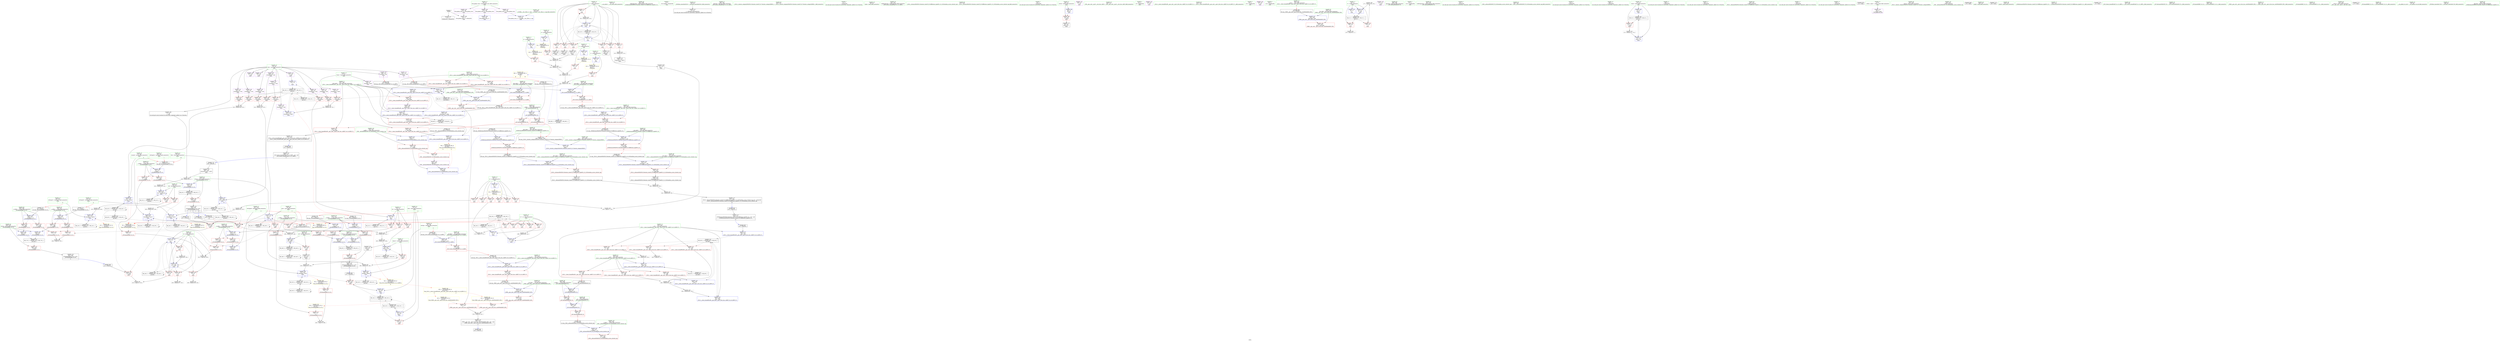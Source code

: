 digraph "SVFG" {
	label="SVFG";

	Node0x55dcf0188560 [shape=record,color=grey,label="{NodeID: 0\nNullPtr}"];
	Node0x55dcf0188560 -> Node0x55dcf01bdb70[style=solid];
	Node0x55dcf0188560 -> Node0x55dcf01ccc70[style=solid];
	Node0x55dcf0226d00 [shape=record,color=black,label="{NodeID: 692\n317 = PHI(89, 97, 95, )\n0th arg _ZSt3maxIxERKT_S2_S2_ }"];
	Node0x55dcf0226d00 -> Node0x55dcf01ce500[style=solid];
	Node0x55dcf01d8b90 [shape=record,color=grey,label="{NodeID: 443\n240 = Binary(239, 216, )\n}"];
	Node0x55dcf01cd3f0 [shape=record,color=blue,label="{NodeID: 277\n75\<--169\nbest\<--\nmain\n}"];
	Node0x55dcf01cd3f0 -> Node0x55dcf01c60d0[style=dashed];
	Node0x55dcf01cd3f0 -> Node0x55dcf01efad0[style=dashed];
	Node0x55dcf01cd3f0 -> Node0x55dcf01f3bd0[style=dashed];
	Node0x55dcf01c0f50 [shape=record,color=red,label="{NodeID: 194\n152\<--151\n\<--arrayidx10\nmain\n}"];
	Node0x55dcf01c0f50 -> Node0x55dcf01d8890[style=solid];
	Node0x55dcf01be0e0 [shape=record,color=black,label="{NodeID: 111\n146\<--145\nidxprom7\<--\nmain\n}"];
	Node0x55dcf01bc320 [shape=record,color=green,label="{NodeID: 28\n54\<--55\n__cxa_atexit\<--__cxa_atexit_field_insensitive\n}"];
	Node0x55dcf01ceab0 [shape=record,color=blue,label="{NodeID: 305\n344\<--361\nretval\<--\n_ZSt3minIxERKT_S2_S2_\n}"];
	Node0x55dcf01ceab0 -> Node0x55dcf01fa7e0[style=dashed];
	Node0x55dcf01c2610 [shape=record,color=red,label="{NodeID: 222\n389\<--369\n\<--retval\n_ZSt3maxIdERKT_S2_S2_\n}"];
	Node0x55dcf01c2610 -> Node0x55dcf01c32f0[style=solid];
	Node0x55dcf01c4190 [shape=record,color=purple,label="{NodeID: 139\n232\<--26\narrayidx39\<--sum\nmain\n}"];
	Node0x55dcf01c4190 -> Node0x55dcf01c1430[style=solid];
	Node0x55dcf01bebb0 [shape=record,color=green,label="{NodeID: 56\n297\<--298\n__val.addr\<--__val.addr_field_insensitive\n_ZSt11lower_boundIPxxET_S1_S1_RKT0_\n}"];
	Node0x55dcf01bebb0 -> Node0x55dcf01c19e0[style=solid];
	Node0x55dcf01bebb0 -> Node0x55dcf01ce430[style=solid];
	Node0x55dcf01eb1c0 [shape=record,color=black,label="{NodeID: 499\nMR_34V_2 = PHI(MR_34V_3, MR_34V_1, )\npts\{86 \}\n}"];
	Node0x55dcf01eb1c0 -> Node0x55dcf01cd730[style=dashed];
	Node0x55dcf01eb1c0 -> Node0x55dcf01eb1c0[style=dashed];
	Node0x55dcf01d0170 [shape=record,color=blue,label="{NodeID: 333\n563\<--565\n\<--add.ptr\n_ZSt9__advanceIPxlEvRT_T0_St26random_access_iterator_tag\n|{<s0>21}}"];
	Node0x55dcf01d0170:s0 -> Node0x55dcf0206d10[style=dashed,color=blue];
	Node0x55dcf01cbc50 [shape=record,color=red,label="{NodeID: 250\n519\<--511\n\<--__it.addr\n_ZNK9__gnu_cxx5__ops14_Iter_less_valclIPxKxEEbT_RT0_\n}"];
	Node0x55dcf01cbc50 -> Node0x55dcf01cbdf0[style=solid];
	Node0x55dcf01c58b0 [shape=record,color=red,label="{NodeID: 167\n126\<--71\n\<--i\nmain\n}"];
	Node0x55dcf01c58b0 -> Node0x55dcf01bde70[style=solid];
	Node0x55dcf01c0360 [shape=record,color=green,label="{NodeID: 84\n467\<--468\nundef.agg.tmp\<--undef.agg.tmp_field_insensitive\n_ZSt8distanceIPxENSt15iterator_traitsIT_E15difference_typeES2_S2_\n}"];
	Node0x55dcf01aeb50 [shape=record,color=green,label="{NodeID: 1\n7\<--1\n__dso_handle\<--dummyObj\nGlob }"];
	Node0x55dcf0226fe0 [shape=record,color=black,label="{NodeID: 693\n318 = PHI(77, 79, 246, )\n1st arg _ZSt3maxIxERKT_S2_S2_ }"];
	Node0x55dcf0226fe0 -> Node0x55dcf01ce5d0[style=solid];
	Node0x55dcf01fd510 [shape=record,color=yellow,style=double,label="{NodeID: 527\n68V_1 = ENCHI(MR_68V_0)\npts\{78 80 \}\nFun[_ZSt3maxIxERKT_S2_S2_]}"];
	Node0x55dcf01fd510 -> Node0x55dcf01c1f90[style=dashed];
	Node0x55dcf01d8d10 [shape=record,color=grey,label="{NodeID: 444\n234 = Binary(230, 233, )\n}"];
	Node0x55dcf01d8d10 -> Node0x55dcf01cdc10[style=solid];
	Node0x55dcf01cd4c0 [shape=record,color=blue,label="{NodeID: 278\n77\<--16\ni17\<--\nmain\n}"];
	Node0x55dcf01cd4c0 -> Node0x55dcf01eb9d0[style=dashed];
	Node0x55dcf01c1020 [shape=record,color=red,label="{NodeID: 195\n166\<--165\n\<--arrayidx16\nmain\n}"];
	Node0x55dcf01c1020 -> Node0x55dcf01cd320[style=solid];
	Node0x55dcf01be1b0 [shape=record,color=black,label="{NodeID: 112\n150\<--149\nidxprom9\<--\nmain\n}"];
	Node0x55dcf01bc420 [shape=record,color=green,label="{NodeID: 29\n53\<--59\n_ZNSt8ios_base4InitD1Ev\<--_ZNSt8ios_base4InitD1Ev_field_insensitive\n}"];
	Node0x55dcf01bc420 -> Node0x55dcf01bdd70[style=solid];
	Node0x55dcf01fef10 [shape=record,color=yellow,style=double,label="{NodeID: 555\n6V_1 = ENCHI(MR_6V_0)\npts\{17 \}\nFun[main]}"];
	Node0x55dcf01fef10 -> Node0x55dcf01c4fc0[style=dashed];
	Node0x55dcf01fef10 -> Node0x55dcf01c5090[style=dashed];
	Node0x55dcf01fef10 -> Node0x55dcf01c5160[style=dashed];
	Node0x55dcf01fef10 -> Node0x55dcf01c5230[style=dashed];
	Node0x55dcf01fef10 -> Node0x55dcf01c5300[style=dashed];
	Node0x55dcf01fef10 -> Node0x55dcf01c53d0[style=dashed];
	Node0x55dcf01ceb80 [shape=record,color=blue,label="{NodeID: 306\n371\<--367\n__a.addr\<--__a\n_ZSt3maxIdERKT_S2_S2_\n}"];
	Node0x55dcf01ceb80 -> Node0x55dcf01c26e0[style=dashed];
	Node0x55dcf01ceb80 -> Node0x55dcf01c27b0[style=dashed];
	Node0x55dcf01c26e0 [shape=record,color=red,label="{NodeID: 223\n377\<--371\n\<--__a.addr\n_ZSt3maxIdERKT_S2_S2_\n}"];
	Node0x55dcf01c26e0 -> Node0x55dcf01c2a20[style=solid];
	Node0x55dcf01c4260 [shape=record,color=purple,label="{NodeID: 140\n237\<--26\narrayidx41\<--sum\nmain\n}"];
	Node0x55dcf01c4260 -> Node0x55dcf01c1500[style=solid];
	Node0x55dcf01bec80 [shape=record,color=green,label="{NodeID: 57\n299\<--300\nagg.tmp\<--agg.tmp_field_insensitive\n_ZSt11lower_boundIPxxET_S1_S1_RKT0_\n}"];
	Node0x55dcf01eb2b0 [shape=record,color=black,label="{NodeID: 500\nMR_36V_2 = PHI(MR_36V_3, MR_36V_1, )\npts\{88 \}\n}"];
	Node0x55dcf01eb2b0 -> Node0x55dcf01cd9a0[style=dashed];
	Node0x55dcf01eb2b0 -> Node0x55dcf01eb2b0[style=dashed];
	Node0x55dcf01cbd20 [shape=record,color=red,label="{NodeID: 251\n521\<--513\n\<--__val.addr\n_ZNK9__gnu_cxx5__ops14_Iter_less_valclIPxKxEEbT_RT0_\n}"];
	Node0x55dcf01cbd20 -> Node0x55dcf01cbec0[style=solid];
	Node0x55dcf01c5980 [shape=record,color=red,label="{NodeID: 168\n131\<--71\n\<--i\nmain\n}"];
	Node0x55dcf01c5980 -> Node0x55dcf01bdf40[style=solid];
	Node0x55dcf01c0430 [shape=record,color=green,label="{NodeID: 85\n474\<--475\n_ZSt19__iterator_categoryIPxENSt15iterator_traitsIT_E17iterator_categoryERKS2_\<--_ZSt19__iterator_categoryIPxENSt15iterator_traitsIT_E17iterator_categoryERKS2__field_insensitive\n}"];
	Node0x55dcf01bafc0 [shape=record,color=green,label="{NodeID: 2\n11\<--1\n\<--dummyObj\nCan only get source location for instruction, argument, global var or function.}"];
	Node0x55dcf02271a0 [shape=record,color=black,label="{NodeID: 694\n459 = PHI(412, )\n0th arg _ZSt8distanceIPxENSt15iterator_traitsIT_E15difference_typeES2_S2_ }"];
	Node0x55dcf02271a0 -> Node0x55dcf01cf6e0[style=solid];
	Node0x55dcf01fd5f0 [shape=record,color=yellow,style=double,label="{NodeID: 528\n70V_1 = ENCHI(MR_70V_0)\npts\{90 96 98 \}\nFun[_ZSt3maxIxERKT_S2_S2_]}"];
	Node0x55dcf01fd5f0 -> Node0x55dcf01c1ec0[style=dashed];
	Node0x55dcf01fd5f0 -> Node0x55dcf01c1f90[style=dashed];
	Node0x55dcf01d8e90 [shape=record,color=grey,label="{NodeID: 445\n138 = Binary(136, 137, )\n}"];
	Node0x55dcf01d8e90 -> Node0x55dcf01d8410[style=solid];
	Node0x55dcf01cd590 [shape=record,color=blue,label="{NodeID: 279\n79\<--178\nprev\<--\nmain\n|{|<s6>9|<s7>10}}"];
	Node0x55dcf01cd590 -> Node0x55dcf01c65b0[style=dashed];
	Node0x55dcf01cd590 -> Node0x55dcf01c6680[style=dashed];
	Node0x55dcf01cd590 -> Node0x55dcf01c11c0[style=dashed];
	Node0x55dcf01cd590 -> Node0x55dcf01c16a0[style=dashed];
	Node0x55dcf01cd590 -> Node0x55dcf01cd590[style=dashed];
	Node0x55dcf01cd590 -> Node0x55dcf01f45d0[style=dashed];
	Node0x55dcf01cd590:s6 -> Node0x55dcf01fd510[style=dashed,color=red];
	Node0x55dcf01cd590:s7 -> Node0x55dcf01fd510[style=dashed,color=red];
	Node0x55dcf01c10f0 [shape=record,color=red,label="{NodeID: 196\n178\<--177\n\<--arrayidx21\nmain\n}"];
	Node0x55dcf01c10f0 -> Node0x55dcf01cd590[style=solid];
	Node0x55dcf01be280 [shape=record,color=black,label="{NodeID: 113\n156\<--155\nidxprom13\<--add12\nmain\n}"];
	Node0x55dcf01bc520 [shape=record,color=green,label="{NodeID: 30\n66\<--67\nmain\<--main_field_insensitive\n}"];
	Node0x55dcf01feff0 [shape=record,color=yellow,style=double,label="{NodeID: 556\n8V_1 = ENCHI(MR_8V_0)\npts\{19 \}\nFun[main]}"];
	Node0x55dcf01feff0 -> Node0x55dcf01c54a0[style=dashed];
	Node0x55dcf01cec50 [shape=record,color=blue,label="{NodeID: 307\n373\<--368\n__b.addr\<--__b\n_ZSt3maxIdERKT_S2_S2_\n}"];
	Node0x55dcf01cec50 -> Node0x55dcf01c2880[style=dashed];
	Node0x55dcf01cec50 -> Node0x55dcf01c2950[style=dashed];
	Node0x55dcf01c27b0 [shape=record,color=red,label="{NodeID: 224\n386\<--371\n\<--__a.addr\n_ZSt3maxIdERKT_S2_S2_\n}"];
	Node0x55dcf01c27b0 -> Node0x55dcf01cedf0[style=solid];
	Node0x55dcf01c4330 [shape=record,color=purple,label="{NodeID: 141\n241\<--26\narrayidx43\<--sum\nmain\n}"];
	Node0x55dcf01c4330 -> Node0x55dcf01c15d0[style=solid];
	Node0x55dcf01bed50 [shape=record,color=green,label="{NodeID: 58\n301\<--302\nundef.agg.tmp\<--undef.agg.tmp_field_insensitive\n_ZSt11lower_boundIPxxET_S1_S1_RKT0_\n}"];
	Node0x55dcf02008a0 [shape=record,color=yellow,style=double,label="{NodeID: 584\n40V_1 = ENCHI(MR_40V_0)\npts\{92 \}\nFun[_ZSt3minIxERKT_S2_S2_]}"];
	Node0x55dcf02008a0 -> Node0x55dcf01c2540[style=dashed];
	Node0x55dcf01f6710 [shape=record,color=black,label="{NodeID: 501\nMR_38V_2 = PHI(MR_38V_3, MR_38V_1, )\npts\{90 \}\n}"];
	Node0x55dcf01f6710 -> Node0x55dcf01cd8d0[style=dashed];
	Node0x55dcf01f6710 -> Node0x55dcf01f6710[style=dashed];
	Node0x55dcf01cbdf0 [shape=record,color=red,label="{NodeID: 252\n520\<--519\n\<--\n_ZNK9__gnu_cxx5__ops14_Iter_less_valclIPxKxEEbT_RT0_\n}"];
	Node0x55dcf01cbdf0 -> Node0x55dcf01da090[style=solid];
	Node0x55dcf01c5a50 [shape=record,color=red,label="{NodeID: 169\n141\<--71\n\<--i\nmain\n}"];
	Node0x55dcf01c5a50 -> Node0x55dcf01be010[style=solid];
	Node0x55dcf01c0530 [shape=record,color=green,label="{NodeID: 86\n477\<--478\n_ZSt10__distanceIPxENSt15iterator_traitsIT_E15difference_typeES2_S2_St26random_access_iterator_tag\<--_ZSt10__distanceIPxENSt15iterator_traitsIT_E15difference_typeES2_S2_St26random_access_iterator_tag_field_insensitive\n}"];
	Node0x55dcf01bb050 [shape=record,color=green,label="{NodeID: 3\n16\<--1\n\<--dummyObj\nCan only get source location for instruction, argument, global var or function.}"];
	Node0x55dcf02272b0 [shape=record,color=black,label="{NodeID: 695\n460 = PHI(413, )\n1st arg _ZSt8distanceIPxENSt15iterator_traitsIT_E15difference_typeES2_S2_ }"];
	Node0x55dcf02272b0 -> Node0x55dcf01cf7b0[style=solid];
	Node0x55dcf01d9010 [shape=record,color=grey,label="{NodeID: 446\n136 = Binary(134, 135, )\n}"];
	Node0x55dcf01d9010 -> Node0x55dcf01d8e90[style=solid];
	Node0x55dcf01cd660 [shape=record,color=blue,label="{NodeID: 280\n81\<--183\nrem22\<--div\nmain\n}"];
	Node0x55dcf01cd660 -> Node0x55dcf01c6750[style=dashed];
	Node0x55dcf01cd660 -> Node0x55dcf01cd660[style=dashed];
	Node0x55dcf01cd660 -> Node0x55dcf01eabd0[style=dashed];
	Node0x55dcf01c11c0 [shape=record,color=red,label="{NodeID: 197\n210\<--207\n\<--call28\nmain\n}"];
	Node0x55dcf01c11c0 -> Node0x55dcf01cd9a0[style=solid];
	Node0x55dcf01be350 [shape=record,color=black,label="{NodeID: 114\n199\<--196\nsub.ptr.lhs.cast\<--call25\nmain\n}"];
	Node0x55dcf01be350 -> Node0x55dcf01d7e10[style=solid];
	Node0x55dcf01bc620 [shape=record,color=green,label="{NodeID: 31\n69\<--70\nretval\<--retval_field_insensitive\nmain\n}"];
	Node0x55dcf01bc620 -> Node0x55dcf01c57e0[style=solid];
	Node0x55dcf01bc620 -> Node0x55dcf01ccd70[style=solid];
	Node0x55dcf01ff0d0 [shape=record,color=yellow,style=double,label="{NodeID: 557\n10V_1 = ENCHI(MR_10V_0)\npts\{21 \}\nFun[main]}"];
	Node0x55dcf01ff0d0 -> Node0x55dcf01c5570[style=dashed];
	Node0x55dcf01ced20 [shape=record,color=blue,label="{NodeID: 308\n369\<--383\nretval\<--\n_ZSt3maxIdERKT_S2_S2_\n}"];
	Node0x55dcf01ced20 -> Node0x55dcf01fc0e0[style=dashed];
	Node0x55dcf01c2880 [shape=record,color=red,label="{NodeID: 225\n379\<--373\n\<--__b.addr\n_ZSt3maxIdERKT_S2_S2_\n}"];
	Node0x55dcf01c2880 -> Node0x55dcf01c2af0[style=solid];
	Node0x55dcf01c4400 [shape=record,color=purple,label="{NodeID: 142\n104\<--31\n\<--.str\nmain\n}"];
	Node0x55dcf01bee20 [shape=record,color=green,label="{NodeID: 59\n310\<--311\n_ZN9__gnu_cxx5__ops15__iter_less_valEv\<--_ZN9__gnu_cxx5__ops15__iter_less_valEv_field_insensitive\n}"];
	Node0x55dcf02009b0 [shape=record,color=yellow,style=double,label="{NodeID: 585\n42V_1 = ENCHI(MR_42V_0)\npts\{94 \}\nFun[_ZSt3minIxERKT_S2_S2_]}"];
	Node0x55dcf02009b0 -> Node0x55dcf01c2470[style=dashed];
	Node0x55dcf01f6be0 [shape=record,color=black,label="{NodeID: 502\nMR_40V_2 = PHI(MR_40V_3, MR_40V_1, )\npts\{92 \}\n}"];
	Node0x55dcf01f6be0 -> Node0x55dcf01cda70[style=dashed];
	Node0x55dcf01f6be0 -> Node0x55dcf01f6be0[style=dashed];
	Node0x55dcf01cbec0 [shape=record,color=red,label="{NodeID: 253\n522\<--521\n\<--\n_ZNK9__gnu_cxx5__ops14_Iter_less_valclIPxKxEEbT_RT0_\n}"];
	Node0x55dcf01cbec0 -> Node0x55dcf01da090[style=solid];
	Node0x55dcf01c5b20 [shape=record,color=red,label="{NodeID: 170\n145\<--71\n\<--i\nmain\n}"];
	Node0x55dcf01c5b20 -> Node0x55dcf01be0e0[style=solid];
	Node0x55dcf01c0630 [shape=record,color=green,label="{NodeID: 87\n483\<--484\n__i.addr\<--__i.addr_field_insensitive\n_ZSt7advanceIPxlEvRT_T0_\n}"];
	Node0x55dcf01c0630 -> Node0x55dcf01cb840[style=solid];
	Node0x55dcf01c0630 -> Node0x55dcf01cb910[style=solid];
	Node0x55dcf01c0630 -> Node0x55dcf01cf880[style=solid];
	Node0x55dcf01bb0e0 [shape=record,color=green,label="{NodeID: 4\n31\<--1\n.str\<--dummyObj\nGlob }"];
	Node0x55dcf02273c0 [shape=record,color=black,label="{NodeID: 696\n526 = PHI(471, )\n0th arg _ZSt10__distanceIPxENSt15iterator_traitsIT_E15difference_typeES2_S2_St26random_access_iterator_tag }"];
	Node0x55dcf02273c0 -> Node0x55dcf01cfd60[style=solid];
	Node0x55dcf01d9190 [shape=record,color=grey,label="{NodeID: 447\n134 = Binary(132, 133, )\n}"];
	Node0x55dcf01d9190 -> Node0x55dcf01d9010[style=solid];
	Node0x55dcf01cd730 [shape=record,color=blue,label="{NodeID: 281\n85\<--194\nref.tmp\<--add24\nmain\n|{|<s2>6}}"];
	Node0x55dcf01cd730 -> Node0x55dcf01cd730[style=dashed];
	Node0x55dcf01cd730 -> Node0x55dcf01eb1c0[style=dashed];
	Node0x55dcf01cd730:s2 -> Node0x55dcf01fd160[style=dashed,color=red];
	Node0x55dcf01c1290 [shape=record,color=red,label="{NodeID: 198\n224\<--221\n\<--call34\nmain\n}"];
	Node0x55dcf01c1290 -> Node0x55dcf01da690[style=solid];
	Node0x55dcf01c2e10 [shape=record,color=black,label="{NodeID: 115\n252\<--251\nconv49\<--\nmain\n}"];
	Node0x55dcf01c2e10 -> Node0x55dcf01d9a90[style=solid];
	Node0x55dcf01bc6f0 [shape=record,color=green,label="{NodeID: 32\n71\<--72\ni\<--i_field_insensitive\nmain\n}"];
	Node0x55dcf01bc6f0 -> Node0x55dcf01c58b0[style=solid];
	Node0x55dcf01bc6f0 -> Node0x55dcf01c5980[style=solid];
	Node0x55dcf01bc6f0 -> Node0x55dcf01c5a50[style=solid];
	Node0x55dcf01bc6f0 -> Node0x55dcf01c5b20[style=solid];
	Node0x55dcf01bc6f0 -> Node0x55dcf01c5bf0[style=solid];
	Node0x55dcf01bc6f0 -> Node0x55dcf01c5cc0[style=solid];
	Node0x55dcf01bc6f0 -> Node0x55dcf01c5d90[style=solid];
	Node0x55dcf01bc6f0 -> Node0x55dcf01ccfe0[style=solid];
	Node0x55dcf01bc6f0 -> Node0x55dcf01cd250[style=solid];
	Node0x55dcf01ff1b0 [shape=record,color=yellow,style=double,label="{NodeID: 558\n12V_1 = ENCHI(MR_12V_0)\npts\{23 \}\nFun[main]}"];
	Node0x55dcf01ff1b0 -> Node0x55dcf01c5640[style=dashed];
	Node0x55dcf01cedf0 [shape=record,color=blue,label="{NodeID: 309\n369\<--386\nretval\<--\n_ZSt3maxIdERKT_S2_S2_\n}"];
	Node0x55dcf01cedf0 -> Node0x55dcf01fc0e0[style=dashed];
	Node0x55dcf01c2950 [shape=record,color=red,label="{NodeID: 226\n383\<--373\n\<--__b.addr\n_ZSt3maxIdERKT_S2_S2_\n}"];
	Node0x55dcf01c2950 -> Node0x55dcf01ced20[style=solid];
	Node0x55dcf01c44d0 [shape=record,color=purple,label="{NodeID: 143\n116\<--33\n\<--.str.1\nmain\n}"];
	Node0x55dcf01bef20 [shape=record,color=green,label="{NodeID: 60\n313\<--314\n_ZSt13__lower_boundIPxxN9__gnu_cxx5__ops14_Iter_less_valEET_S4_S4_RKT0_T1_\<--_ZSt13__lower_boundIPxxN9__gnu_cxx5__ops14_Iter_less_valEET_S4_S4_RKT0_T1__field_insensitive\n}"];
	Node0x55dcf01f70e0 [shape=record,color=black,label="{NodeID: 503\nMR_42V_2 = PHI(MR_42V_3, MR_42V_1, )\npts\{94 \}\n}"];
	Node0x55dcf01f70e0 -> Node0x55dcf01cdb40[style=dashed];
	Node0x55dcf01f70e0 -> Node0x55dcf01f70e0[style=dashed];
	Node0x55dcf01cbf90 [shape=record,color=red,label="{NodeID: 254\n537\<--530\n\<--__first.addr\n_ZSt10__distanceIPxENSt15iterator_traitsIT_E15difference_typeES2_S2_St26random_access_iterator_tag\n}"];
	Node0x55dcf01cbf90 -> Node0x55dcf01c3700[style=solid];
	Node0x55dcf01c5bf0 [shape=record,color=red,label="{NodeID: 171\n149\<--71\n\<--i\nmain\n}"];
	Node0x55dcf01c5bf0 -> Node0x55dcf01be1b0[style=solid];
	Node0x55dcf01c0700 [shape=record,color=green,label="{NodeID: 88\n485\<--486\n__n.addr\<--__n.addr_field_insensitive\n_ZSt7advanceIPxlEvRT_T0_\n}"];
	Node0x55dcf01c0700 -> Node0x55dcf01cb9e0[style=solid];
	Node0x55dcf01c0700 -> Node0x55dcf01cf950[style=solid];
	Node0x55dcf01bb170 [shape=record,color=green,label="{NodeID: 5\n33\<--1\n.str.1\<--dummyObj\nGlob }"];
	Node0x55dcf02274d0 [shape=record,color=black,label="{NodeID: 697\n527 = PHI(472, )\n1st arg _ZSt10__distanceIPxENSt15iterator_traitsIT_E15difference_typeES2_S2_St26random_access_iterator_tag }"];
	Node0x55dcf02274d0 -> Node0x55dcf01cfe30[style=solid];
	Node0x55dcf01d9310 [shape=record,color=grey,label="{NodeID: 448\n228 = Binary(227, 216, )\n}"];
	Node0x55dcf01cd800 [shape=record,color=blue,label="{NodeID: 282\n83\<--201\nidx\<--sub.ptr.div\nmain\n}"];
	Node0x55dcf01cd800 -> Node0x55dcf01c6820[style=dashed];
	Node0x55dcf01cd800 -> Node0x55dcf01c68f0[style=dashed];
	Node0x55dcf01cd800 -> Node0x55dcf01cd800[style=dashed];
	Node0x55dcf01cd800 -> Node0x55dcf01eb0d0[style=dashed];
	Node0x55dcf01c1360 [shape=record,color=red,label="{NodeID: 199\n230\<--229\n\<--arrayidx38\nmain\n}"];
	Node0x55dcf01c1360 -> Node0x55dcf01d8d10[style=solid];
	Node0x55dcf01c2ee0 [shape=record,color=black,label="{NodeID: 116\n254\<--253\nconv50\<--\nmain\n}"];
	Node0x55dcf01c2ee0 -> Node0x55dcf01d9a90[style=solid];
	Node0x55dcf01bc7c0 [shape=record,color=green,label="{NodeID: 33\n73\<--74\ntot\<--tot_field_insensitive\nmain\n}"];
	Node0x55dcf01bc7c0 -> Node0x55dcf01c5e60[style=solid];
	Node0x55dcf01bc7c0 -> Node0x55dcf01c5f30[style=solid];
	Node0x55dcf01bc7c0 -> Node0x55dcf01c6000[style=solid];
	Node0x55dcf01bc7c0 -> Node0x55dcf01cd320[style=solid];
	Node0x55dcf01ff290 [shape=record,color=yellow,style=double,label="{NodeID: 559\n14V_1 = ENCHI(MR_14V_0)\npts\{25 \}\nFun[main]}"];
	Node0x55dcf01ff290 -> Node0x55dcf01c5710[style=dashed];
	Node0x55dcf01ceec0 [shape=record,color=blue,label="{NodeID: 310\n397\<--392\n__first.addr\<--__first\n_ZSt13__lower_boundIPxxN9__gnu_cxx5__ops14_Iter_less_valEET_S4_S4_RKT0_T1_\n}"];
	Node0x55dcf01ceec0 -> Node0x55dcf01c2bc0[style=dashed];
	Node0x55dcf01ceec0 -> Node0x55dcf01face0[style=dashed];
	Node0x55dcf01c2a20 [shape=record,color=red,label="{NodeID: 227\n378\<--377\n\<--\n_ZSt3maxIdERKT_S2_S2_\n}"];
	Node0x55dcf01c2a20 -> Node0x55dcf01dab10[style=solid];
	Node0x55dcf01c45a0 [shape=record,color=purple,label="{NodeID: 144\n120\<--35\n\<--.str.2\nmain\n}"];
	Node0x55dcf01bf020 [shape=record,color=green,label="{NodeID: 61\n319\<--320\nretval\<--retval_field_insensitive\n_ZSt3maxIxERKT_S2_S2_\n}"];
	Node0x55dcf01bf020 -> Node0x55dcf01c1ab0[style=solid];
	Node0x55dcf01bf020 -> Node0x55dcf01ce6a0[style=solid];
	Node0x55dcf01bf020 -> Node0x55dcf01ce770[style=solid];
	Node0x55dcf01f75e0 [shape=record,color=black,label="{NodeID: 504\nMR_44V_2 = PHI(MR_44V_3, MR_44V_1, )\npts\{96 \}\n}"];
	Node0x55dcf01f75e0 -> Node0x55dcf01c11c0[style=dashed];
	Node0x55dcf01f75e0 -> Node0x55dcf01f0ed0[style=dashed];
	Node0x55dcf01f75e0 -> Node0x55dcf01f75e0[style=dashed];
	Node0x55dcf01cc060 [shape=record,color=red,label="{NodeID: 255\n536\<--532\n\<--__last.addr\n_ZSt10__distanceIPxENSt15iterator_traitsIT_E15difference_typeES2_S2_St26random_access_iterator_tag\n}"];
	Node0x55dcf01cc060 -> Node0x55dcf01c3630[style=solid];
	Node0x55dcf01c5cc0 [shape=record,color=red,label="{NodeID: 172\n154\<--71\n\<--i\nmain\n}"];
	Node0x55dcf01c5cc0 -> Node0x55dcf01d9d90[style=solid];
	Node0x55dcf01c07d0 [shape=record,color=green,label="{NodeID: 89\n487\<--488\n__d\<--__d_field_insensitive\n_ZSt7advanceIPxlEvRT_T0_\n}"];
	Node0x55dcf01c07d0 -> Node0x55dcf01cbab0[style=solid];
	Node0x55dcf01c07d0 -> Node0x55dcf01cfa20[style=solid];
	Node0x55dcf01bb200 [shape=record,color=green,label="{NodeID: 6\n35\<--1\n.str.2\<--dummyObj\nGlob }"];
	Node0x55dcf02275e0 [shape=record,color=black,label="{NodeID: 698\n506 = PHI(395, )\n0th arg _ZNK9__gnu_cxx5__ops14_Iter_less_valclIPxKxEEbT_RT0_ }"];
	Node0x55dcf02275e0 -> Node0x55dcf01cfaf0[style=solid];
	Node0x55dcf01d9490 [shape=record,color=grey,label="{NodeID: 449\n277 = Binary(276, 278, )\n}"];
	Node0x55dcf01d9490 -> Node0x55dcf01ce1c0[style=solid];
	Node0x55dcf01cd8d0 [shape=record,color=blue,label="{NodeID: 283\n89\<--205\nref.tmp26\<--sub27\nmain\n|{|<s4>7|<s5>10}}"];
	Node0x55dcf01cd8d0 -> Node0x55dcf01c11c0[style=dashed];
	Node0x55dcf01cd8d0 -> Node0x55dcf01c16a0[style=dashed];
	Node0x55dcf01cd8d0 -> Node0x55dcf01cd8d0[style=dashed];
	Node0x55dcf01cd8d0 -> Node0x55dcf01f6710[style=dashed];
	Node0x55dcf01cd8d0:s4 -> Node0x55dcf01fd5f0[style=dashed,color=red];
	Node0x55dcf01cd8d0:s5 -> Node0x55dcf01fd5f0[style=dashed,color=red];
	Node0x55dcf01c1430 [shape=record,color=red,label="{NodeID: 200\n233\<--232\n\<--arrayidx39\nmain\n}"];
	Node0x55dcf01c1430 -> Node0x55dcf01d8d10[style=solid];
	Node0x55dcf01c2fb0 [shape=record,color=black,label="{NodeID: 117\n68\<--281\nmain_ret\<--\nmain\n}"];
	Node0x55dcf01bc890 [shape=record,color=green,label="{NodeID: 34\n75\<--76\nbest\<--best_field_insensitive\nmain\n|{|<s3>11}}"];
	Node0x55dcf01bc890 -> Node0x55dcf01c60d0[style=solid];
	Node0x55dcf01bc890 -> Node0x55dcf01cd3f0[style=solid];
	Node0x55dcf01bc890 -> Node0x55dcf01cdf50[style=solid];
	Node0x55dcf01bc890:s3 -> Node0x55dcf0228380[style=solid,color=red];
	Node0x55dcf01cef90 [shape=record,color=blue,label="{NodeID: 311\n399\<--393\n__last.addr\<--__last\n_ZSt13__lower_boundIPxxN9__gnu_cxx5__ops14_Iter_less_valEET_S4_S4_RKT0_T1_\n}"];
	Node0x55dcf01cef90 -> Node0x55dcf01cae80[style=dashed];
	Node0x55dcf01c2af0 [shape=record,color=red,label="{NodeID: 228\n380\<--379\n\<--\n_ZSt3maxIdERKT_S2_S2_\n}"];
	Node0x55dcf01c2af0 -> Node0x55dcf01dab10[style=solid];
	Node0x55dcf01c4670 [shape=record,color=purple,label="{NodeID: 145\n273\<--37\n\<--.str.3\nmain\n}"];
	Node0x55dcf01bf0f0 [shape=record,color=green,label="{NodeID: 62\n321\<--322\n__a.addr\<--__a.addr_field_insensitive\n_ZSt3maxIxERKT_S2_S2_\n}"];
	Node0x55dcf01bf0f0 -> Node0x55dcf01c1b80[style=solid];
	Node0x55dcf01bf0f0 -> Node0x55dcf01c1c50[style=solid];
	Node0x55dcf01bf0f0 -> Node0x55dcf01ce500[style=solid];
	Node0x55dcf01f7ae0 [shape=record,color=black,label="{NodeID: 505\nMR_46V_2 = PHI(MR_46V_3, MR_46V_1, )\npts\{98 \}\n}"];
	Node0x55dcf01f7ae0 -> Node0x55dcf01c11c0[style=dashed];
	Node0x55dcf01f7ae0 -> Node0x55dcf01f13d0[style=dashed];
	Node0x55dcf01f7ae0 -> Node0x55dcf01f7ae0[style=dashed];
	Node0x55dcf01cc130 [shape=record,color=red,label="{NodeID: 256\n563\<--556\n\<--__i.addr\n_ZSt9__advanceIPxlEvRT_T0_St26random_access_iterator_tag\n}"];
	Node0x55dcf01cc130 -> Node0x55dcf01cc2d0[style=solid];
	Node0x55dcf01cc130 -> Node0x55dcf01d0170[style=solid];
	Node0x55dcf01c5d90 [shape=record,color=red,label="{NodeID: 173\n160\<--71\n\<--i\nmain\n}"];
	Node0x55dcf01c5d90 -> Node0x55dcf01d9610[style=solid];
	Node0x55dcf01c08a0 [shape=record,color=green,label="{NodeID: 90\n489\<--490\nagg.tmp\<--agg.tmp_field_insensitive\n_ZSt7advanceIPxlEvRT_T0_\n}"];
	Node0x55dcf01bb290 [shape=record,color=green,label="{NodeID: 7\n37\<--1\n.str.3\<--dummyObj\nGlob }"];
	Node0x55dcf02276f0 [shape=record,color=black,label="{NodeID: 699\n507 = PHI(431, )\n1st arg _ZNK9__gnu_cxx5__ops14_Iter_less_valclIPxKxEEbT_RT0_ }"];
	Node0x55dcf02276f0 -> Node0x55dcf01cfbc0[style=solid];
	Node0x55dcf01d9610 [shape=record,color=grey,label="{NodeID: 450\n161 = Binary(160, 114, )\n}"];
	Node0x55dcf01d9610 -> Node0x55dcf01cd250[style=solid];
	Node0x55dcf01cd9a0 [shape=record,color=blue,label="{NodeID: 284\n87\<--210\nk\<--\nmain\n}"];
	Node0x55dcf01cd9a0 -> Node0x55dcf01c69c0[style=dashed];
	Node0x55dcf01cd9a0 -> Node0x55dcf01c6a90[style=dashed];
	Node0x55dcf01cd9a0 -> Node0x55dcf01c6b60[style=dashed];
	Node0x55dcf01cd9a0 -> Node0x55dcf01c6c30[style=dashed];
	Node0x55dcf01cd9a0 -> Node0x55dcf01cd9a0[style=dashed];
	Node0x55dcf01cd9a0 -> Node0x55dcf01ce020[style=dashed];
	Node0x55dcf01cd9a0 -> Node0x55dcf01eb2b0[style=dashed];
	Node0x55dcf01c1500 [shape=record,color=red,label="{NodeID: 201\n238\<--237\n\<--arrayidx41\nmain\n}"];
	Node0x55dcf01c1500 -> Node0x55dcf01d9f10[style=solid];
	Node0x55dcf01c3080 [shape=record,color=black,label="{NodeID: 118\n289\<--312\n_ZSt11lower_boundIPxxET_S1_S1_RKT0__ret\<--call\n_ZSt11lower_boundIPxxET_S1_S1_RKT0_\n|{<s0>6}}"];
	Node0x55dcf01c3080:s0 -> Node0x55dcf0229260[style=solid,color=blue];
	Node0x55dcf01bc960 [shape=record,color=green,label="{NodeID: 35\n77\<--78\ni17\<--i17_field_insensitive\nmain\n|{|<s7>7}}"];
	Node0x55dcf01bc960 -> Node0x55dcf01c61a0[style=solid];
	Node0x55dcf01bc960 -> Node0x55dcf01c6270[style=solid];
	Node0x55dcf01bc960 -> Node0x55dcf01c6340[style=solid];
	Node0x55dcf01bc960 -> Node0x55dcf01c6410[style=solid];
	Node0x55dcf01bc960 -> Node0x55dcf01c64e0[style=solid];
	Node0x55dcf01bc960 -> Node0x55dcf01cd4c0[style=solid];
	Node0x55dcf01bc960 -> Node0x55dcf01ce0f0[style=solid];
	Node0x55dcf01bc960:s7 -> Node0x55dcf0226fe0[style=solid,color=red];
	Node0x55dcf01cf060 [shape=record,color=blue,label="{NodeID: 312\n401\<--394\n__val.addr\<--__val\n_ZSt13__lower_boundIPxxN9__gnu_cxx5__ops14_Iter_less_valEET_S4_S4_RKT0_T1_\n}"];
	Node0x55dcf01cf060 -> Node0x55dcf01caf50[style=dashed];
	Node0x55dcf01c2bc0 [shape=record,color=red,label="{NodeID: 229\n412\<--397\n\<--__first.addr\n_ZSt13__lower_boundIPxxN9__gnu_cxx5__ops14_Iter_less_valEET_S4_S4_RKT0_T1_\n|{<s0>15}}"];
	Node0x55dcf01c2bc0:s0 -> Node0x55dcf02271a0[style=solid,color=red];
	Node0x55dcf01c4740 [shape=record,color=purple,label="{NodeID: 146\n572\<--39\nllvm.global_ctors_0\<--llvm.global_ctors\nGlob }"];
	Node0x55dcf01c4740 -> Node0x55dcf01cca70[style=solid];
	Node0x55dcf01bf1c0 [shape=record,color=green,label="{NodeID: 63\n323\<--324\n__b.addr\<--__b.addr_field_insensitive\n_ZSt3maxIxERKT_S2_S2_\n}"];
	Node0x55dcf01bf1c0 -> Node0x55dcf01c1d20[style=solid];
	Node0x55dcf01bf1c0 -> Node0x55dcf01c1df0[style=solid];
	Node0x55dcf01bf1c0 -> Node0x55dcf01ce5d0[style=solid];
	Node0x55dcf01f7fe0 [shape=record,color=black,label="{NodeID: 506\nMR_48V_2 = PHI(MR_48V_3, MR_48V_1, )\npts\{100 \}\n}"];
	Node0x55dcf01f7fe0 -> Node0x55dcf01f18d0[style=dashed];
	Node0x55dcf01f7fe0 -> Node0x55dcf01f7fe0[style=dashed];
	Node0x55dcf01cc200 [shape=record,color=red,label="{NodeID: 257\n562\<--558\n\<--__n.addr\n_ZSt9__advanceIPxlEvRT_T0_St26random_access_iterator_tag\n}"];
	Node0x55dcf01c5e60 [shape=record,color=red,label="{NodeID: 174\n180\<--73\n\<--tot\nmain\n}"];
	Node0x55dcf01c5e60 -> Node0x55dcf01d8590[style=solid];
	Node0x55dcf01c0970 [shape=record,color=green,label="{NodeID: 91\n491\<--492\nundef.agg.tmp\<--undef.agg.tmp_field_insensitive\n_ZSt7advanceIPxlEvRT_T0_\n}"];
	Node0x55dcf01bb320 [shape=record,color=green,label="{NodeID: 8\n40\<--1\n\<--dummyObj\nCan only get source location for instruction, argument, global var or function.}"];
	Node0x55dcf0227800 [shape=record,color=black,label="{NodeID: 700\n508 = PHI(432, )\n2nd arg _ZNK9__gnu_cxx5__ops14_Iter_less_valclIPxKxEEbT_RT0_ }"];
	Node0x55dcf0227800 -> Node0x55dcf01cfc90[style=solid];
	Node0x55dcf01fdbc0 [shape=record,color=yellow,style=double,label="{NodeID: 534\n16V_1 = ENCHI(MR_16V_0)\npts\{30 \}\nFun[_ZNK9__gnu_cxx5__ops14_Iter_less_valclIPxKxEEbT_RT0_]}"];
	Node0x55dcf01fdbc0 -> Node0x55dcf01cbdf0[style=dashed];
	Node0x55dcf01d9790 [shape=record,color=grey,label="{NodeID: 451\n269 = Binary(268, 216, )\n}"];
	Node0x55dcf01d9790 -> Node0x55dcf01ce0f0[style=solid];
	Node0x55dcf01cda70 [shape=record,color=blue,label="{NodeID: 285\n91\<--215\nref.tmp30\<--sub31\nmain\n|{|<s3>8}}"];
	Node0x55dcf01cda70 -> Node0x55dcf01c1290[style=dashed];
	Node0x55dcf01cda70 -> Node0x55dcf01cda70[style=dashed];
	Node0x55dcf01cda70 -> Node0x55dcf01f6be0[style=dashed];
	Node0x55dcf01cda70:s3 -> Node0x55dcf02008a0[style=dashed,color=red];
	Node0x55dcf01c15d0 [shape=record,color=red,label="{NodeID: 202\n242\<--241\n\<--arrayidx43\nmain\n}"];
	Node0x55dcf01c15d0 -> Node0x55dcf01d9f10[style=solid];
	Node0x55dcf01c3150 [shape=record,color=black,label="{NodeID: 119\n316\<--339\n_ZSt3maxIxERKT_S2_S2__ret\<--\n_ZSt3maxIxERKT_S2_S2_\n|{<s0>7|<s1>9|<s2>10}}"];
	Node0x55dcf01c3150:s0 -> Node0x55dcf0229490[style=solid,color=blue];
	Node0x55dcf01c3150:s1 -> Node0x55dcf0225fc0[style=solid,color=blue];
	Node0x55dcf01c3150:s2 -> Node0x55dcf02260c0[style=solid,color=blue];
	Node0x55dcf01bca30 [shape=record,color=green,label="{NodeID: 36\n79\<--80\nprev\<--prev_field_insensitive\nmain\n|{|<s3>9}}"];
	Node0x55dcf01bca30 -> Node0x55dcf01c65b0[style=solid];
	Node0x55dcf01bca30 -> Node0x55dcf01c6680[style=solid];
	Node0x55dcf01bca30 -> Node0x55dcf01cd590[style=solid];
	Node0x55dcf01bca30:s3 -> Node0x55dcf0226fe0[style=solid,color=red];
	Node0x55dcf01cf130 [shape=record,color=blue,label="{NodeID: 313\n403\<--414\n__len\<--call\n_ZSt13__lower_boundIPxxN9__gnu_cxx5__ops14_Iter_less_valEET_S4_S4_RKT0_T1_\n}"];
	Node0x55dcf01cf130 -> Node0x55dcf01fb1e0[style=dashed];
	Node0x55dcf01c2c90 [shape=record,color=red,label="{NodeID: 230\n425\<--397\n\<--__first.addr\n_ZSt13__lower_boundIPxxN9__gnu_cxx5__ops14_Iter_less_valEET_S4_S4_RKT0_T1_\n}"];
	Node0x55dcf01c2c90 -> Node0x55dcf01cf2d0[style=solid];
	Node0x55dcf01c4810 [shape=record,color=purple,label="{NodeID: 147\n573\<--39\nllvm.global_ctors_1\<--llvm.global_ctors\nGlob }"];
	Node0x55dcf01c4810 -> Node0x55dcf01ccb70[style=solid];
	Node0x55dcf01bf290 [shape=record,color=green,label="{NodeID: 64\n344\<--345\nretval\<--retval_field_insensitive\n_ZSt3minIxERKT_S2_S2_\n}"];
	Node0x55dcf01bf290 -> Node0x55dcf01c2060[style=solid];
	Node0x55dcf01bf290 -> Node0x55dcf01ce9e0[style=solid];
	Node0x55dcf01bf290 -> Node0x55dcf01ceab0[style=solid];
	Node0x55dcf01f84e0 [shape=record,color=black,label="{NodeID: 507\nMR_50V_2 = PHI(MR_50V_3, MR_50V_1, )\npts\{102 \}\n}"];
	Node0x55dcf01f84e0 -> Node0x55dcf01f1dd0[style=dashed];
	Node0x55dcf01f84e0 -> Node0x55dcf01f84e0[style=dashed];
	Node0x55dcf01cc2d0 [shape=record,color=red,label="{NodeID: 258\n564\<--563\n\<--\n_ZSt9__advanceIPxlEvRT_T0_St26random_access_iterator_tag\n}"];
	Node0x55dcf01cc2d0 -> Node0x55dcf01c4c80[style=solid];
	Node0x55dcf01c5f30 [shape=record,color=red,label="{NodeID: 175\n245\<--73\n\<--tot\nmain\n}"];
	Node0x55dcf01c5f30 -> Node0x55dcf01d9c10[style=solid];
	Node0x55dcf01c0a40 [shape=record,color=green,label="{NodeID: 92\n502\<--503\n_ZSt9__advanceIPxlEvRT_T0_St26random_access_iterator_tag\<--_ZSt9__advanceIPxlEvRT_T0_St26random_access_iterator_tag_field_insensitive\n}"];
	Node0x55dcf01bb3e0 [shape=record,color=green,label="{NodeID: 9\n114\<--1\n\<--dummyObj\nCan only get source location for instruction, argument, global var or function.}"];
	Node0x55dcf0227940 [shape=record,color=black,label="{NodeID: 701\n392 = PHI(306, )\n0th arg _ZSt13__lower_boundIPxxN9__gnu_cxx5__ops14_Iter_less_valEET_S4_S4_RKT0_T1_ }"];
	Node0x55dcf0227940 -> Node0x55dcf01ceec0[style=solid];
	Node0x55dcf01fdca0 [shape=record,color=yellow,style=double,label="{NodeID: 535\n34V_1 = ENCHI(MR_34V_0)\npts\{86 \}\nFun[_ZNK9__gnu_cxx5__ops14_Iter_less_valclIPxKxEEbT_RT0_]}"];
	Node0x55dcf01fdca0 -> Node0x55dcf01cbec0[style=dashed];
	Node0x55dcf01d9910 [shape=record,color=grey,label="{NodeID: 452\n264 = Binary(263, 216, )\n}"];
	Node0x55dcf01d9910 -> Node0x55dcf01ce020[style=solid];
	Node0x55dcf01cdb40 [shape=record,color=blue,label="{NodeID: 286\n93\<--219\nref.tmp32\<--add33\nmain\n|{|<s3>8}}"];
	Node0x55dcf01cdb40 -> Node0x55dcf01c1290[style=dashed];
	Node0x55dcf01cdb40 -> Node0x55dcf01cdb40[style=dashed];
	Node0x55dcf01cdb40 -> Node0x55dcf01f70e0[style=dashed];
	Node0x55dcf01cdb40:s3 -> Node0x55dcf02009b0[style=dashed,color=red];
	Node0x55dcf01c16a0 [shape=record,color=red,label="{NodeID: 203\n248\<--247\n\<--call46\nmain\n}"];
	Node0x55dcf01c16a0 -> Node0x55dcf01d9c10[style=solid];
	Node0x55dcf01c3220 [shape=record,color=black,label="{NodeID: 120\n341\<--364\n_ZSt3minIxERKT_S2_S2__ret\<--\n_ZSt3minIxERKT_S2_S2_\n|{<s0>8}}"];
	Node0x55dcf01c3220:s0 -> Node0x55dcf0223570[style=solid,color=blue];
	Node0x55dcf01bcb00 [shape=record,color=green,label="{NodeID: 37\n81\<--82\nrem22\<--rem22_field_insensitive\nmain\n}"];
	Node0x55dcf01bcb00 -> Node0x55dcf01c6750[style=solid];
	Node0x55dcf01bcb00 -> Node0x55dcf01cd660[style=solid];
	Node0x55dcf01cf200 [shape=record,color=blue,label="{NodeID: 314\n405\<--423\n__half\<--shr\n_ZSt13__lower_boundIPxxN9__gnu_cxx5__ops14_Iter_less_valEET_S4_S4_RKT0_T1_\n}"];
	Node0x55dcf01cf200 -> Node0x55dcf01cb290[style=dashed];
	Node0x55dcf01cf200 -> Node0x55dcf01cb360[style=dashed];
	Node0x55dcf01cf200 -> Node0x55dcf01cb430[style=dashed];
	Node0x55dcf01cf200 -> Node0x55dcf01fb6e0[style=dashed];
	Node0x55dcf01cad20 [shape=record,color=red,label="{NodeID: 231\n439\<--397\n\<--__first.addr\n_ZSt13__lower_boundIPxxN9__gnu_cxx5__ops14_Iter_less_valEET_S4_S4_RKT0_T1_\n}"];
	Node0x55dcf01cad20 -> Node0x55dcf01c4a10[style=solid];
	Node0x55dcf01c4910 [shape=record,color=purple,label="{NodeID: 148\n574\<--39\nllvm.global_ctors_2\<--llvm.global_ctors\nGlob }"];
	Node0x55dcf01c4910 -> Node0x55dcf01ccc70[style=solid];
	Node0x55dcf01bf360 [shape=record,color=green,label="{NodeID: 65\n346\<--347\n__a.addr\<--__a.addr_field_insensitive\n_ZSt3minIxERKT_S2_S2_\n}"];
	Node0x55dcf01bf360 -> Node0x55dcf01c2130[style=solid];
	Node0x55dcf01bf360 -> Node0x55dcf01c2200[style=solid];
	Node0x55dcf01bf360 -> Node0x55dcf01ce840[style=solid];
	Node0x55dcf01f89e0 [shape=record,color=black,label="{NodeID: 508\nMR_52V_2 = PHI(MR_52V_3, MR_52V_1, )\npts\{90000 \}\n}"];
	Node0x55dcf01f89e0 -> Node0x55dcf01cd0b0[style=dashed];
	Node0x55dcf01f89e0 -> Node0x55dcf01f89e0[style=dashed];
	Node0x55dcf01cc3a0 [shape=record,color=blue,label="{NodeID: 259\n10\<--11\nT\<--\nGlob }"];
	Node0x55dcf01cc3a0 -> Node0x55dcf01f22d0[style=dashed];
	Node0x55dcf01c6000 [shape=record,color=red,label="{NodeID: 176\n253\<--73\n\<--tot\nmain\n}"];
	Node0x55dcf01c6000 -> Node0x55dcf01c2ee0[style=solid];
	Node0x55dcf01c0b40 [shape=record,color=green,label="{NodeID: 93\n509\<--510\nthis.addr\<--this.addr_field_insensitive\n_ZNK9__gnu_cxx5__ops14_Iter_less_valclIPxKxEEbT_RT0_\n}"];
	Node0x55dcf01c0b40 -> Node0x55dcf01cbb80[style=solid];
	Node0x55dcf01c0b40 -> Node0x55dcf01cfaf0[style=solid];
	Node0x55dcf01bb4a0 [shape=record,color=green,label="{NodeID: 10\n169\<--1\n\<--dummyObj\nCan only get source location for instruction, argument, global var or function.}"];
	Node0x55dcf0227a80 [shape=record,color=black,label="{NodeID: 702\n393 = PHI(307, )\n1st arg _ZSt13__lower_boundIPxxN9__gnu_cxx5__ops14_Iter_less_valEET_S4_S4_RKT0_T1_ }"];
	Node0x55dcf0227a80 -> Node0x55dcf01cef90[style=solid];
	Node0x55dcf01d9a90 [shape=record,color=grey,label="{NodeID: 453\n255 = Binary(252, 254, )\n}"];
	Node0x55dcf01d9a90 -> Node0x55dcf01cde80[style=solid];
	Node0x55dcf01cdc10 [shape=record,color=blue,label="{NodeID: 287\n95\<--234\nfirst\<--sub40\nmain\n|{|<s2>10}}"];
	Node0x55dcf01cdc10 -> Node0x55dcf01c16a0[style=dashed];
	Node0x55dcf01cdc10 -> Node0x55dcf01f0ed0[style=dashed];
	Node0x55dcf01cdc10:s2 -> Node0x55dcf01fd5f0[style=dashed,color=red];
	Node0x55dcf01c1770 [shape=record,color=red,label="{NodeID: 204\n260\<--257\n\<--call52\nmain\n}"];
	Node0x55dcf01c1770 -> Node0x55dcf01cdf50[style=solid];
	Node0x55dcf01c32f0 [shape=record,color=black,label="{NodeID: 121\n366\<--389\n_ZSt3maxIdERKT_S2_S2__ret\<--\n_ZSt3maxIdERKT_S2_S2_\n|{<s0>11}}"];
	Node0x55dcf01c32f0:s0 -> Node0x55dcf0226200[style=solid,color=blue];
	Node0x55dcf01bcbd0 [shape=record,color=green,label="{NodeID: 38\n83\<--84\nidx\<--idx_field_insensitive\nmain\n}"];
	Node0x55dcf01bcbd0 -> Node0x55dcf01c6820[style=solid];
	Node0x55dcf01bcbd0 -> Node0x55dcf01c68f0[style=solid];
	Node0x55dcf01bcbd0 -> Node0x55dcf01cd800[style=solid];
	Node0x55dcf01efad0 [shape=record,color=black,label="{NodeID: 481\nMR_24V_5 = PHI(MR_24V_6, MR_24V_4, )\npts\{76 \}\n|{|<s5>11}}"];
	Node0x55dcf01efad0 -> Node0x55dcf01c60d0[style=dashed];
	Node0x55dcf01efad0 -> Node0x55dcf01c1770[style=dashed];
	Node0x55dcf01efad0 -> Node0x55dcf01cdf50[style=dashed];
	Node0x55dcf01efad0 -> Node0x55dcf01efad0[style=dashed];
	Node0x55dcf01efad0 -> Node0x55dcf01f3bd0[style=dashed];
	Node0x55dcf01efad0:s5 -> Node0x55dcf0200410[style=dashed,color=red];
	Node0x55dcf01cf2d0 [shape=record,color=blue,label="{NodeID: 315\n407\<--425\n__middle\<--\n_ZSt13__lower_boundIPxxN9__gnu_cxx5__ops14_Iter_less_valEET_S4_S4_RKT0_T1_\n|{<s0>16}}"];
	Node0x55dcf01cf2d0:s0 -> Node0x55dcf01fe7b0[style=dashed,color=red];
	Node0x55dcf01cadb0 [shape=record,color=red,label="{NodeID: 232\n452\<--397\n\<--__first.addr\n_ZSt13__lower_boundIPxxN9__gnu_cxx5__ops14_Iter_less_valEET_S4_S4_RKT0_T1_\n}"];
	Node0x55dcf01cadb0 -> Node0x55dcf01c33c0[style=solid];
	Node0x55dcf01c4a10 [shape=record,color=purple,label="{NodeID: 149\n440\<--439\nincdec.ptr\<--\n_ZSt13__lower_boundIPxxN9__gnu_cxx5__ops14_Iter_less_valEET_S4_S4_RKT0_T1_\n}"];
	Node0x55dcf01c4a10 -> Node0x55dcf01cf470[style=solid];
	Node0x55dcf01bf430 [shape=record,color=green,label="{NodeID: 66\n348\<--349\n__b.addr\<--__b.addr_field_insensitive\n_ZSt3minIxERKT_S2_S2_\n}"];
	Node0x55dcf01bf430 -> Node0x55dcf01c22d0[style=solid];
	Node0x55dcf01bf430 -> Node0x55dcf01c23a0[style=solid];
	Node0x55dcf01bf430 -> Node0x55dcf01ce910[style=solid];
	Node0x55dcf01f8ee0 [shape=record,color=black,label="{NodeID: 509\nMR_16V_4 = PHI(MR_16V_5, MR_16V_3, )\npts\{30 \}\n|{|<s9>6}}"];
	Node0x55dcf01f8ee0 -> Node0x55dcf01c0e80[style=dashed];
	Node0x55dcf01f8ee0 -> Node0x55dcf01c1020[style=dashed];
	Node0x55dcf01f8ee0 -> Node0x55dcf01c10f0[style=dashed];
	Node0x55dcf01f8ee0 -> Node0x55dcf01c1360[style=dashed];
	Node0x55dcf01f8ee0 -> Node0x55dcf01c1430[style=dashed];
	Node0x55dcf01f8ee0 -> Node0x55dcf01c1500[style=dashed];
	Node0x55dcf01f8ee0 -> Node0x55dcf01c15d0[style=dashed];
	Node0x55dcf01f8ee0 -> Node0x55dcf01cd180[style=dashed];
	Node0x55dcf01f8ee0 -> Node0x55dcf01f2cd0[style=dashed];
	Node0x55dcf01f8ee0:s9 -> Node0x55dcf01fd160[style=dashed,color=red];
	Node0x55dcf01cc470 [shape=record,color=blue,label="{NodeID: 260\n13\<--11\nteste\<--\nGlob }"];
	Node0x55dcf01cc470 -> Node0x55dcf01f27d0[style=dashed];
	Node0x55dcf01c60d0 [shape=record,color=red,label="{NodeID: 177\n272\<--75\n\<--best\nmain\n}"];
	Node0x55dcf01c0c10 [shape=record,color=green,label="{NodeID: 94\n511\<--512\n__it.addr\<--__it.addr_field_insensitive\n_ZNK9__gnu_cxx5__ops14_Iter_less_valclIPxKxEEbT_RT0_\n}"];
	Node0x55dcf01c0c10 -> Node0x55dcf01cbc50[style=solid];
	Node0x55dcf01c0c10 -> Node0x55dcf01cfbc0[style=solid];
	Node0x55dcf01bb560 [shape=record,color=green,label="{NodeID: 11\n184\<--1\n\<--dummyObj\nCan only get source location for instruction, argument, global var or function.}"];
	Node0x55dcf0227bc0 [shape=record,color=black,label="{NodeID: 703\n394 = PHI(308, )\n2nd arg _ZSt13__lower_boundIPxxN9__gnu_cxx5__ops14_Iter_less_valEET_S4_S4_RKT0_T1_ }"];
	Node0x55dcf0227bc0 -> Node0x55dcf01cf060[style=solid];
	Node0x55dcf01d9c10 [shape=record,color=grey,label="{NodeID: 454\n249 = Binary(245, 248, )\n}"];
	Node0x55dcf01d9c10 -> Node0x55dcf01cddb0[style=solid];
	Node0x55dcf01cdce0 [shape=record,color=blue,label="{NodeID: 288\n97\<--243\nsecond\<--sub44\nmain\n|{|<s2>9|<s3>10}}"];
	Node0x55dcf01cdce0 -> Node0x55dcf01c16a0[style=dashed];
	Node0x55dcf01cdce0 -> Node0x55dcf01f13d0[style=dashed];
	Node0x55dcf01cdce0:s2 -> Node0x55dcf01fd5f0[style=dashed,color=red];
	Node0x55dcf01cdce0:s3 -> Node0x55dcf01fd5f0[style=dashed,color=red];
	Node0x55dcf01c1840 [shape=record,color=red,label="{NodeID: 205\n306\<--293\n\<--__first.addr\n_ZSt11lower_boundIPxxET_S1_S1_RKT0_\n|{<s0>14}}"];
	Node0x55dcf01c1840:s0 -> Node0x55dcf0227940[style=solid,color=red];
	Node0x55dcf01c33c0 [shape=record,color=black,label="{NodeID: 122\n391\<--452\n_ZSt13__lower_boundIPxxN9__gnu_cxx5__ops14_Iter_less_valEET_S4_S4_RKT0_T1__ret\<--\n_ZSt13__lower_boundIPxxN9__gnu_cxx5__ops14_Iter_less_valEET_S4_S4_RKT0_T1_\n|{<s0>14}}"];
	Node0x55dcf01c33c0:s0 -> Node0x55dcf0226580[style=solid,color=blue];
	Node0x55dcf01bcca0 [shape=record,color=green,label="{NodeID: 39\n85\<--86\nref.tmp\<--ref.tmp_field_insensitive\nmain\n|{|<s1>6}}"];
	Node0x55dcf01bcca0 -> Node0x55dcf01cd730[style=solid];
	Node0x55dcf01bcca0:s1 -> Node0x55dcf0226bc0[style=solid,color=red];
	Node0x55dcf01cf3a0 [shape=record,color=blue,label="{NodeID: 316\n397\<--437\n__first.addr\<--\n_ZSt13__lower_boundIPxxN9__gnu_cxx5__ops14_Iter_less_valEET_S4_S4_RKT0_T1_\n}"];
	Node0x55dcf01cf3a0 -> Node0x55dcf01cad20[style=dashed];
	Node0x55dcf01cf3a0 -> Node0x55dcf01cf470[style=dashed];
	Node0x55dcf01cae80 [shape=record,color=red,label="{NodeID: 233\n413\<--399\n\<--__last.addr\n_ZSt13__lower_boundIPxxN9__gnu_cxx5__ops14_Iter_less_valEET_S4_S4_RKT0_T1_\n|{<s0>15}}"];
	Node0x55dcf01cae80:s0 -> Node0x55dcf02272b0[style=solid,color=red];
	Node0x55dcf01c4ae0 [shape=record,color=purple,label="{NodeID: 150\n188\<--26\nadd.ptr\<--sum\nmain\n|{<s0>6}}"];
	Node0x55dcf01c4ae0:s0 -> Node0x55dcf0226910[style=solid,color=red];
	Node0x55dcf01bf500 [shape=record,color=green,label="{NodeID: 67\n369\<--370\nretval\<--retval_field_insensitive\n_ZSt3maxIdERKT_S2_S2_\n}"];
	Node0x55dcf01bf500 -> Node0x55dcf01c2610[style=solid];
	Node0x55dcf01bf500 -> Node0x55dcf01ced20[style=solid];
	Node0x55dcf01bf500 -> Node0x55dcf01cedf0[style=solid];
	Node0x55dcf01d7390 [shape=record,color=grey,label="{NodeID: 427\n423 = Binary(422, 216, )\n}"];
	Node0x55dcf01d7390 -> Node0x55dcf01cf200[style=solid];
	Node0x55dcf01cc570 [shape=record,color=blue,label="{NodeID: 261\n15\<--16\nn\<--\nGlob }"];
	Node0x55dcf01cc570 -> Node0x55dcf01fef10[style=dashed];
	Node0x55dcf01c61a0 [shape=record,color=red,label="{NodeID: 178\n172\<--77\n\<--i17\nmain\n}"];
	Node0x55dcf01c61a0 -> Node0x55dcf01dac90[style=solid];
	Node0x55dcf01c0ce0 [shape=record,color=green,label="{NodeID: 95\n513\<--514\n__val.addr\<--__val.addr_field_insensitive\n_ZNK9__gnu_cxx5__ops14_Iter_less_valclIPxKxEEbT_RT0_\n}"];
	Node0x55dcf01c0ce0 -> Node0x55dcf01cbd20[style=solid];
	Node0x55dcf01c0ce0 -> Node0x55dcf01cfc90[style=solid];
	Node0x55dcf01bb620 [shape=record,color=green,label="{NodeID: 12\n202\<--1\n\<--dummyObj\nCan only get source location for instruction, argument, global var or function.}"];
	Node0x55dcf0227d00 [shape=record,color=black,label="{NodeID: 704\n544 = PHI(461, 499, )\n0th arg _ZSt19__iterator_categoryIPxENSt15iterator_traitsIT_E17iterator_categoryERKS2_ }"];
	Node0x55dcf0227d00 -> Node0x55dcf01cff00[style=solid];
	Node0x55dcf01d9d90 [shape=record,color=grey,label="{NodeID: 455\n155 = Binary(154, 114, )\n}"];
	Node0x55dcf01d9d90 -> Node0x55dcf01be280[style=solid];
	Node0x55dcf01cddb0 [shape=record,color=blue,label="{NodeID: 289\n99\<--249\nall\<--sub47\nmain\n}"];
	Node0x55dcf01cddb0 -> Node0x55dcf01c0db0[style=dashed];
	Node0x55dcf01cddb0 -> Node0x55dcf01f18d0[style=dashed];
	Node0x55dcf01c1910 [shape=record,color=red,label="{NodeID: 206\n307\<--295\n\<--__last.addr\n_ZSt11lower_boundIPxxET_S1_S1_RKT0_\n|{<s0>14}}"];
	Node0x55dcf01c1910:s0 -> Node0x55dcf0227a80[style=solid,color=red];
	Node0x55dcf01c3490 [shape=record,color=black,label="{NodeID: 123\n458\<--476\n_ZSt8distanceIPxENSt15iterator_traitsIT_E15difference_typeES2_S2__ret\<--call\n_ZSt8distanceIPxENSt15iterator_traitsIT_E15difference_typeES2_S2_\n|{<s0>15}}"];
	Node0x55dcf01c3490:s0 -> Node0x55dcf02266c0[style=solid,color=blue];
	Node0x55dcf01bcd70 [shape=record,color=green,label="{NodeID: 40\n87\<--88\nk\<--k_field_insensitive\nmain\n}"];
	Node0x55dcf01bcd70 -> Node0x55dcf01c69c0[style=solid];
	Node0x55dcf01bcd70 -> Node0x55dcf01c6a90[style=solid];
	Node0x55dcf01bcd70 -> Node0x55dcf01c6b60[style=solid];
	Node0x55dcf01bcd70 -> Node0x55dcf01c6c30[style=solid];
	Node0x55dcf01bcd70 -> Node0x55dcf01cd9a0[style=solid];
	Node0x55dcf01bcd70 -> Node0x55dcf01ce020[style=solid];
	Node0x55dcf01cf470 [shape=record,color=blue,label="{NodeID: 317\n397\<--440\n__first.addr\<--incdec.ptr\n_ZSt13__lower_boundIPxxN9__gnu_cxx5__ops14_Iter_less_valEET_S4_S4_RKT0_T1_\n}"];
	Node0x55dcf01cf470 -> Node0x55dcf01face0[style=dashed];
	Node0x55dcf01caf50 [shape=record,color=red,label="{NodeID: 234\n432\<--401\n\<--__val.addr\n_ZSt13__lower_boundIPxxN9__gnu_cxx5__ops14_Iter_less_valEET_S4_S4_RKT0_T1_\n|{<s0>17}}"];
	Node0x55dcf01caf50:s0 -> Node0x55dcf0227800[style=solid,color=red];
	Node0x55dcf01c4bb0 [shape=record,color=purple,label="{NodeID: 151\n191\<--26\nadd.ptr23\<--sum\nmain\n|{<s0>6}}"];
	Node0x55dcf01c4bb0:s0 -> Node0x55dcf0226a80[style=solid,color=red];
	Node0x55dcf01bf5d0 [shape=record,color=green,label="{NodeID: 68\n371\<--372\n__a.addr\<--__a.addr_field_insensitive\n_ZSt3maxIdERKT_S2_S2_\n}"];
	Node0x55dcf01bf5d0 -> Node0x55dcf01c26e0[style=solid];
	Node0x55dcf01bf5d0 -> Node0x55dcf01c27b0[style=solid];
	Node0x55dcf01bf5d0 -> Node0x55dcf01ceb80[style=solid];
	Node0x55dcf01d7510 [shape=record,color=grey,label="{NodeID: 428\n215 = Binary(214, 216, )\n}"];
	Node0x55dcf01d7510 -> Node0x55dcf01cda70[style=solid];
	Node0x55dcf01cc670 [shape=record,color=blue,label="{NodeID: 262\n18\<--16\np\<--\nGlob }"];
	Node0x55dcf01cc670 -> Node0x55dcf01feff0[style=dashed];
	Node0x55dcf01c6270 [shape=record,color=red,label="{NodeID: 179\n176\<--77\n\<--i17\nmain\n}"];
	Node0x55dcf01bd3f0 [shape=record,color=green,label="{NodeID: 96\n528\<--529\n\<--field_insensitive\n_ZSt10__distanceIPxENSt15iterator_traitsIT_E15difference_typeES2_S2_St26random_access_iterator_tag\n}"];
	Node0x55dcf01bb6e0 [shape=record,color=green,label="{NodeID: 13\n216\<--1\n\<--dummyObj\nCan only get source location for instruction, argument, global var or function.}"];
	Node0x55dcf0227f10 [shape=record,color=black,label="{NodeID: 705\n481 = PHI(407, )\n0th arg _ZSt7advanceIPxlEvRT_T0_ }"];
	Node0x55dcf0227f10 -> Node0x55dcf01cf880[style=solid];
	Node0x55dcf01d9f10 [shape=record,color=grey,label="{NodeID: 456\n243 = Binary(238, 242, )\n}"];
	Node0x55dcf01d9f10 -> Node0x55dcf01cdce0[style=solid];
	Node0x55dcf01cde80 [shape=record,color=blue,label="{NodeID: 290\n101\<--255\nref.tmp48\<--div51\nmain\n|{|<s2>11}}"];
	Node0x55dcf01cde80 -> Node0x55dcf01c1770[style=dashed];
	Node0x55dcf01cde80 -> Node0x55dcf01f1dd0[style=dashed];
	Node0x55dcf01cde80:s2 -> Node0x55dcf0200520[style=dashed,color=red];
	Node0x55dcf01c19e0 [shape=record,color=red,label="{NodeID: 207\n308\<--297\n\<--__val.addr\n_ZSt11lower_boundIPxxET_S1_S1_RKT0_\n|{<s0>14}}"];
	Node0x55dcf01c19e0:s0 -> Node0x55dcf0227bc0[style=solid,color=red];
	Node0x55dcf01c3560 [shape=record,color=black,label="{NodeID: 124\n505\<--523\n_ZNK9__gnu_cxx5__ops14_Iter_less_valclIPxKxEEbT_RT0__ret\<--cmp\n_ZNK9__gnu_cxx5__ops14_Iter_less_valclIPxKxEEbT_RT0_\n|{<s0>17}}"];
	Node0x55dcf01c3560:s0 -> Node0x55dcf0226800[style=solid,color=blue];
	Node0x55dcf01bce40 [shape=record,color=green,label="{NodeID: 41\n89\<--90\nref.tmp26\<--ref.tmp26_field_insensitive\nmain\n|{|<s1>7}}"];
	Node0x55dcf01bce40 -> Node0x55dcf01cd8d0[style=solid];
	Node0x55dcf01bce40:s1 -> Node0x55dcf0226d00[style=solid,color=red];
	Node0x55dcf01cf540 [shape=record,color=blue,label="{NodeID: 318\n403\<--445\n__len\<--sub2\n_ZSt13__lower_boundIPxxN9__gnu_cxx5__ops14_Iter_less_valEET_S4_S4_RKT0_T1_\n}"];
	Node0x55dcf01cf540 -> Node0x55dcf01fb1e0[style=dashed];
	Node0x55dcf01cb020 [shape=record,color=red,label="{NodeID: 235\n419\<--403\n\<--__len\n_ZSt13__lower_boundIPxxN9__gnu_cxx5__ops14_Iter_less_valEET_S4_S4_RKT0_T1_\n}"];
	Node0x55dcf01cb020 -> Node0x55dcf01da810[style=solid];
	Node0x55dcf01c4c80 [shape=record,color=purple,label="{NodeID: 152\n565\<--564\nadd.ptr\<--\n_ZSt9__advanceIPxlEvRT_T0_St26random_access_iterator_tag\n}"];
	Node0x55dcf01c4c80 -> Node0x55dcf01d0170[style=solid];
	Node0x55dcf01bf6a0 [shape=record,color=green,label="{NodeID: 69\n373\<--374\n__b.addr\<--__b.addr_field_insensitive\n_ZSt3maxIdERKT_S2_S2_\n}"];
	Node0x55dcf01bf6a0 -> Node0x55dcf01c2880[style=solid];
	Node0x55dcf01bf6a0 -> Node0x55dcf01c2950[style=solid];
	Node0x55dcf01bf6a0 -> Node0x55dcf01cec50[style=solid];
	Node0x55dcf0206d10 [shape=record,color=yellow,style=double,label="{NodeID: 678\n98V_2 = CSCHI(MR_98V_1)\npts\{408 \}\nCS[]|{<s0>16|<s1>16|<s2>16}}"];
	Node0x55dcf0206d10:s0 -> Node0x55dcf01cb500[style=dashed,color=blue];
	Node0x55dcf0206d10:s1 -> Node0x55dcf01cb5d0[style=dashed,color=blue];
	Node0x55dcf0206d10:s2 -> Node0x55dcf01fbbe0[style=dashed,color=blue];
	Node0x55dcf01d7690 [shape=record,color=grey,label="{NodeID: 429\n541 = Binary(540, 202, )\n}"];
	Node0x55dcf01d7690 -> Node0x55dcf01c37d0[style=solid];
	Node0x55dcf01cc770 [shape=record,color=blue,label="{NodeID: 263\n20\<--16\nq\<--\nGlob }"];
	Node0x55dcf01cc770 -> Node0x55dcf01ff0d0[style=dashed];
	Node0x55dcf01c6340 [shape=record,color=red,label="{NodeID: 180\n186\<--77\n\<--i17\nmain\n}"];
	Node0x55dcf01bd4c0 [shape=record,color=green,label="{NodeID: 97\n530\<--531\n__first.addr\<--__first.addr_field_insensitive\n_ZSt10__distanceIPxENSt15iterator_traitsIT_E15difference_typeES2_S2_St26random_access_iterator_tag\n}"];
	Node0x55dcf01bd4c0 -> Node0x55dcf01cbf90[style=solid];
	Node0x55dcf01bd4c0 -> Node0x55dcf01cfd60[style=solid];
	Node0x55dcf01bb7a0 [shape=record,color=green,label="{NodeID: 14\n278\<--1\n\<--dummyObj\nCan only get source location for instruction, argument, global var or function.}"];
	Node0x55dcf0228020 [shape=record,color=black,label="{NodeID: 706\n482 = PHI(427, )\n1st arg _ZSt7advanceIPxlEvRT_T0_ }"];
	Node0x55dcf0228020 -> Node0x55dcf01cf950[style=solid];
	Node0x55dcf01da090 [shape=record,color=grey,label="{NodeID: 457\n523 = cmp(520, 522, )\n}"];
	Node0x55dcf01da090 -> Node0x55dcf01c3560[style=solid];
	Node0x55dcf01cdf50 [shape=record,color=blue,label="{NodeID: 291\n75\<--260\nbest\<--\nmain\n}"];
	Node0x55dcf01cdf50 -> Node0x55dcf01efad0[style=dashed];
	Node0x55dcf01c1ab0 [shape=record,color=red,label="{NodeID: 208\n339\<--319\n\<--retval\n_ZSt3maxIxERKT_S2_S2_\n}"];
	Node0x55dcf01c1ab0 -> Node0x55dcf01c3150[style=solid];
	Node0x55dcf01c3630 [shape=record,color=black,label="{NodeID: 125\n538\<--536\nsub.ptr.lhs.cast\<--\n_ZSt10__distanceIPxENSt15iterator_traitsIT_E15difference_typeES2_S2_St26random_access_iterator_tag\n}"];
	Node0x55dcf01c3630 -> Node0x55dcf01d7810[style=solid];
	Node0x55dcf01bcf10 [shape=record,color=green,label="{NodeID: 42\n91\<--92\nref.tmp30\<--ref.tmp30_field_insensitive\nmain\n|{|<s1>8}}"];
	Node0x55dcf01bcf10 -> Node0x55dcf01cda70[style=solid];
	Node0x55dcf01bcf10:s1 -> Node0x55dcf0228600[style=solid,color=red];
	Node0x55dcf01f0ed0 [shape=record,color=black,label="{NodeID: 485\nMR_44V_4 = PHI(MR_44V_5, MR_44V_3, )\npts\{96 \}\n}"];
	Node0x55dcf01f0ed0 -> Node0x55dcf01c11c0[style=dashed];
	Node0x55dcf01f0ed0 -> Node0x55dcf01cdc10[style=dashed];
	Node0x55dcf01f0ed0 -> Node0x55dcf01f0ed0[style=dashed];
	Node0x55dcf01f0ed0 -> Node0x55dcf01f75e0[style=dashed];
	Node0x55dcf01cf610 [shape=record,color=blue,label="{NodeID: 319\n403\<--448\n__len\<--\n_ZSt13__lower_boundIPxxN9__gnu_cxx5__ops14_Iter_less_valEET_S4_S4_RKT0_T1_\n}"];
	Node0x55dcf01cf610 -> Node0x55dcf01fb1e0[style=dashed];
	Node0x55dcf01cb0f0 [shape=record,color=red,label="{NodeID: 236\n422\<--403\n\<--__len\n_ZSt13__lower_boundIPxxN9__gnu_cxx5__ops14_Iter_less_valEET_S4_S4_RKT0_T1_\n}"];
	Node0x55dcf01cb0f0 -> Node0x55dcf01d7390[style=solid];
	Node0x55dcf01c4d50 [shape=record,color=red,label="{NodeID: 153\n109\<--10\n\<--T\nmain\n}"];
	Node0x55dcf01c4d50 -> Node0x55dcf01da210[style=solid];
	Node0x55dcf01bf770 [shape=record,color=green,label="{NodeID: 70\n395\<--396\n__comp\<--__comp_field_insensitive\n_ZSt13__lower_boundIPxxN9__gnu_cxx5__ops14_Iter_less_valEET_S4_S4_RKT0_T1_\n|{<s0>17}}"];
	Node0x55dcf01bf770:s0 -> Node0x55dcf02275e0[style=solid,color=red];
	Node0x55dcefccd0a0 [shape=record,color=black,label="{NodeID: 679\n121 = PHI()\n}"];
	Node0x55dcf01d7810 [shape=record,color=grey,label="{NodeID: 430\n540 = Binary(538, 539, )\n}"];
	Node0x55dcf01d7810 -> Node0x55dcf01d7690[style=solid];
	Node0x55dcf01cc870 [shape=record,color=blue,label="{NodeID: 264\n22\<--16\nr\<--\nGlob }"];
	Node0x55dcf01cc870 -> Node0x55dcf01ff1b0[style=dashed];
	Node0x55dcf01c6410 [shape=record,color=red,label="{NodeID: 181\n231\<--77\n\<--i17\nmain\n}"];
	Node0x55dcf01bd590 [shape=record,color=green,label="{NodeID: 98\n532\<--533\n__last.addr\<--__last.addr_field_insensitive\n_ZSt10__distanceIPxENSt15iterator_traitsIT_E15difference_typeES2_S2_St26random_access_iterator_tag\n}"];
	Node0x55dcf01bd590 -> Node0x55dcf01cc060[style=solid];
	Node0x55dcf01bd590 -> Node0x55dcf01cfe30[style=solid];
	Node0x55dcf01bb860 [shape=record,color=green,label="{NodeID: 15\n4\<--6\n_ZStL8__ioinit\<--_ZStL8__ioinit_field_insensitive\nGlob }"];
	Node0x55dcf01bb860 -> Node0x55dcf01c38a0[style=solid];
	Node0x55dcf0228130 [shape=record,color=black,label="{NodeID: 707\n552 = PHI(497, )\n0th arg _ZSt9__advanceIPxlEvRT_T0_St26random_access_iterator_tag }"];
	Node0x55dcf0228130 -> Node0x55dcf01cffd0[style=solid];
	Node0x55dcf01da210 [shape=record,color=grey,label="{NodeID: 458\n110 = cmp(109, 11, )\n}"];
	Node0x55dcf01ce020 [shape=record,color=blue,label="{NodeID: 292\n87\<--264\nk\<--inc54\nmain\n}"];
	Node0x55dcf01ce020 -> Node0x55dcf01c69c0[style=dashed];
	Node0x55dcf01ce020 -> Node0x55dcf01c6a90[style=dashed];
	Node0x55dcf01ce020 -> Node0x55dcf01c6b60[style=dashed];
	Node0x55dcf01ce020 -> Node0x55dcf01c6c30[style=dashed];
	Node0x55dcf01ce020 -> Node0x55dcf01cd9a0[style=dashed];
	Node0x55dcf01ce020 -> Node0x55dcf01ce020[style=dashed];
	Node0x55dcf01ce020 -> Node0x55dcf01eb2b0[style=dashed];
	Node0x55dcf01c1b80 [shape=record,color=red,label="{NodeID: 209\n327\<--321\n\<--__a.addr\n_ZSt3maxIxERKT_S2_S2_\n}"];
	Node0x55dcf01c1b80 -> Node0x55dcf01c1ec0[style=solid];
	Node0x55dcf01c3700 [shape=record,color=black,label="{NodeID: 126\n539\<--537\nsub.ptr.rhs.cast\<--\n_ZSt10__distanceIPxENSt15iterator_traitsIT_E15difference_typeES2_S2_St26random_access_iterator_tag\n}"];
	Node0x55dcf01c3700 -> Node0x55dcf01d7810[style=solid];
	Node0x55dcf01bcfe0 [shape=record,color=green,label="{NodeID: 43\n93\<--94\nref.tmp32\<--ref.tmp32_field_insensitive\nmain\n|{|<s1>8}}"];
	Node0x55dcf01bcfe0 -> Node0x55dcf01cdb40[style=solid];
	Node0x55dcf01bcfe0:s1 -> Node0x55dcf0228740[style=solid,color=red];
	Node0x55dcf01f13d0 [shape=record,color=black,label="{NodeID: 486\nMR_46V_4 = PHI(MR_46V_5, MR_46V_3, )\npts\{98 \}\n}"];
	Node0x55dcf01f13d0 -> Node0x55dcf01c11c0[style=dashed];
	Node0x55dcf01f13d0 -> Node0x55dcf01cdce0[style=dashed];
	Node0x55dcf01f13d0 -> Node0x55dcf01f13d0[style=dashed];
	Node0x55dcf01f13d0 -> Node0x55dcf01f7ae0[style=dashed];
	Node0x55dcf01cf6e0 [shape=record,color=blue,label="{NodeID: 320\n461\<--459\n__first.addr\<--__first\n_ZSt8distanceIPxENSt15iterator_traitsIT_E15difference_typeES2_S2_\n}"];
	Node0x55dcf01cf6e0 -> Node0x55dcf01cb6a0[style=dashed];
	Node0x55dcf01cb1c0 [shape=record,color=red,label="{NodeID: 237\n442\<--403\n\<--__len\n_ZSt13__lower_boundIPxxN9__gnu_cxx5__ops14_Iter_less_valEET_S4_S4_RKT0_T1_\n}"];
	Node0x55dcf01cb1c0 -> Node0x55dcf01d8290[style=solid];
	Node0x55dcf01c4e20 [shape=record,color=red,label="{NodeID: 154\n276\<--10\n\<--T\nmain\n}"];
	Node0x55dcf01c4e20 -> Node0x55dcf01d9490[style=solid];
	Node0x55dcf01bf840 [shape=record,color=green,label="{NodeID: 71\n397\<--398\n__first.addr\<--__first.addr_field_insensitive\n_ZSt13__lower_boundIPxxN9__gnu_cxx5__ops14_Iter_less_valEET_S4_S4_RKT0_T1_\n}"];
	Node0x55dcf01bf840 -> Node0x55dcf01c2bc0[style=solid];
	Node0x55dcf01bf840 -> Node0x55dcf01c2c90[style=solid];
	Node0x55dcf01bf840 -> Node0x55dcf01cad20[style=solid];
	Node0x55dcf01bf840 -> Node0x55dcf01cadb0[style=solid];
	Node0x55dcf01bf840 -> Node0x55dcf01ceec0[style=solid];
	Node0x55dcf01bf840 -> Node0x55dcf01cf3a0[style=solid];
	Node0x55dcf01bf840 -> Node0x55dcf01cf470[style=solid];
	Node0x55dcf0223570 [shape=record,color=black,label="{NodeID: 680\n221 = PHI(341, )\n}"];
	Node0x55dcf0223570 -> Node0x55dcf01c1290[style=solid];
	Node0x55dcf01fa7e0 [shape=record,color=black,label="{NodeID: 514\nMR_74V_3 = PHI(MR_74V_4, MR_74V_2, )\npts\{345 \}\n}"];
	Node0x55dcf01fa7e0 -> Node0x55dcf01c2060[style=dashed];
	Node0x55dcf01d7990 [shape=record,color=grey,label="{NodeID: 431\n205 = Binary(204, 184, )\n}"];
	Node0x55dcf01d7990 -> Node0x55dcf01cd8d0[style=solid];
	Node0x55dcf01cc970 [shape=record,color=blue,label="{NodeID: 265\n24\<--16\ns\<--\nGlob }"];
	Node0x55dcf01cc970 -> Node0x55dcf01ff290[style=dashed];
	Node0x55dcf01c64e0 [shape=record,color=red,label="{NodeID: 182\n268\<--77\n\<--i17\nmain\n}"];
	Node0x55dcf01c64e0 -> Node0x55dcf01d9790[style=solid];
	Node0x55dcf01bd660 [shape=record,color=green,label="{NodeID: 99\n545\<--546\nretval\<--retval_field_insensitive\n_ZSt19__iterator_categoryIPxENSt15iterator_traitsIT_E17iterator_categoryERKS2_\n}"];
	Node0x55dcf01bb920 [shape=record,color=green,label="{NodeID: 16\n8\<--9\ntrans\<--trans_field_insensitive\nGlob }"];
	Node0x55dcf01bb920 -> Node0x55dcf01c3970[style=solid];
	Node0x55dcf01bb920 -> Node0x55dcf01c3a40[style=solid];
	Node0x55dcf0228240 [shape=record,color=black,label="{NodeID: 708\n553 = PHI(498, )\n1st arg _ZSt9__advanceIPxlEvRT_T0_St26random_access_iterator_tag }"];
	Node0x55dcf0228240 -> Node0x55dcf01d00a0[style=solid];
	Node0x55dcf01da390 [shape=record,color=grey,label="{NodeID: 459\n129 = cmp(127, 128, )\n}"];
	Node0x55dcf01ce0f0 [shape=record,color=blue,label="{NodeID: 293\n77\<--269\ni17\<--inc57\nmain\n}"];
	Node0x55dcf01ce0f0 -> Node0x55dcf01eb9d0[style=dashed];
	Node0x55dcf01c1c50 [shape=record,color=red,label="{NodeID: 210\n336\<--321\n\<--__a.addr\n_ZSt3maxIxERKT_S2_S2_\n}"];
	Node0x55dcf01c1c50 -> Node0x55dcf01ce770[style=solid];
	Node0x55dcf01c37d0 [shape=record,color=black,label="{NodeID: 127\n525\<--541\n_ZSt10__distanceIPxENSt15iterator_traitsIT_E15difference_typeES2_S2_St26random_access_iterator_tag_ret\<--sub.ptr.div\n_ZSt10__distanceIPxENSt15iterator_traitsIT_E15difference_typeES2_S2_St26random_access_iterator_tag\n|{<s0>19}}"];
	Node0x55dcf01c37d0:s0 -> Node0x55dcf0226410[style=solid,color=blue];
	Node0x55dcf01bd0b0 [shape=record,color=green,label="{NodeID: 44\n95\<--96\nfirst\<--first_field_insensitive\nmain\n|{|<s1>10}}"];
	Node0x55dcf01bd0b0 -> Node0x55dcf01cdc10[style=solid];
	Node0x55dcf01bd0b0:s1 -> Node0x55dcf0226d00[style=solid,color=red];
	Node0x55dcf01f18d0 [shape=record,color=black,label="{NodeID: 487\nMR_48V_4 = PHI(MR_48V_5, MR_48V_3, )\npts\{100 \}\n}"];
	Node0x55dcf01f18d0 -> Node0x55dcf01cddb0[style=dashed];
	Node0x55dcf01f18d0 -> Node0x55dcf01f18d0[style=dashed];
	Node0x55dcf01f18d0 -> Node0x55dcf01f7fe0[style=dashed];
	Node0x55dcf01cf7b0 [shape=record,color=blue,label="{NodeID: 321\n463\<--460\n__last.addr\<--__last\n_ZSt8distanceIPxENSt15iterator_traitsIT_E15difference_typeES2_S2_\n}"];
	Node0x55dcf01cf7b0 -> Node0x55dcf01cb770[style=dashed];
	Node0x55dcf01cb290 [shape=record,color=red,label="{NodeID: 238\n427\<--405\n\<--__half\n_ZSt13__lower_boundIPxxN9__gnu_cxx5__ops14_Iter_less_valEET_S4_S4_RKT0_T1_\n|{<s0>16}}"];
	Node0x55dcf01cb290:s0 -> Node0x55dcf0228020[style=solid,color=red];
	Node0x55dcf01c4ef0 [shape=record,color=red,label="{NodeID: 155\n112\<--13\n\<--teste\nmain\n}"];
	Node0x55dcf01c4ef0 -> Node0x55dcf01d7c90[style=solid];
	Node0x55dcf01bf910 [shape=record,color=green,label="{NodeID: 72\n399\<--400\n__last.addr\<--__last.addr_field_insensitive\n_ZSt13__lower_boundIPxxN9__gnu_cxx5__ops14_Iter_less_valEET_S4_S4_RKT0_T1_\n}"];
	Node0x55dcf01bf910 -> Node0x55dcf01cae80[style=solid];
	Node0x55dcf01bf910 -> Node0x55dcf01cef90[style=solid];
	Node0x55dcf0225fc0 [shape=record,color=black,label="{NodeID: 681\n246 = PHI(316, )\n|{<s0>10}}"];
	Node0x55dcf0225fc0:s0 -> Node0x55dcf0226fe0[style=solid,color=red];
	Node0x55dcf01face0 [shape=record,color=black,label="{NodeID: 515\nMR_88V_3 = PHI(MR_88V_6, MR_88V_2, )\npts\{398 \}\n}"];
	Node0x55dcf01face0 -> Node0x55dcf01c2c90[style=dashed];
	Node0x55dcf01face0 -> Node0x55dcf01cadb0[style=dashed];
	Node0x55dcf01face0 -> Node0x55dcf01cf3a0[style=dashed];
	Node0x55dcf01face0 -> Node0x55dcf01face0[style=dashed];
	Node0x55dcf01d7b10 [shape=record,color=grey,label="{NodeID: 432\n219 = Binary(218, 184, )\n}"];
	Node0x55dcf01d7b10 -> Node0x55dcf01cdb40[style=solid];
	Node0x55dcf01cca70 [shape=record,color=blue,label="{NodeID: 266\n572\<--40\nllvm.global_ctors_0\<--\nGlob }"];
	Node0x55dcf01c65b0 [shape=record,color=red,label="{NodeID: 183\n181\<--79\n\<--prev\nmain\n}"];
	Node0x55dcf01c65b0 -> Node0x55dcf01d8590[style=solid];
	Node0x55dcf01bd730 [shape=record,color=green,label="{NodeID: 100\n547\<--548\n.addr\<--.addr_field_insensitive\n_ZSt19__iterator_categoryIPxENSt15iterator_traitsIT_E17iterator_categoryERKS2_\n}"];
	Node0x55dcf01bd730 -> Node0x55dcf01cff00[style=solid];
	Node0x55dcf01bb9e0 [shape=record,color=green,label="{NodeID: 17\n10\<--12\nT\<--T_field_insensitive\nGlob }"];
	Node0x55dcf01bb9e0 -> Node0x55dcf01c4d50[style=solid];
	Node0x55dcf01bb9e0 -> Node0x55dcf01c4e20[style=solid];
	Node0x55dcf01bb9e0 -> Node0x55dcf01cc3a0[style=solid];
	Node0x55dcf01bb9e0 -> Node0x55dcf01ce1c0[style=solid];
	Node0x55dcf0228380 [shape=record,color=black,label="{NodeID: 709\n367 = PHI(75, )\n0th arg _ZSt3maxIdERKT_S2_S2_ }"];
	Node0x55dcf0228380 -> Node0x55dcf01ceb80[style=solid];
	Node0x55dcf01da510 [shape=record,color=grey,label="{NodeID: 460\n331 = cmp(328, 330, )\n}"];
	Node0x55dcf01ce1c0 [shape=record,color=blue,label="{NodeID: 294\n10\<--277\nT\<--dec\nmain\n}"];
	Node0x55dcf01ce1c0 -> Node0x55dcf01f22d0[style=dashed];
	Node0x55dcf01c1d20 [shape=record,color=red,label="{NodeID: 211\n329\<--323\n\<--__b.addr\n_ZSt3maxIxERKT_S2_S2_\n}"];
	Node0x55dcf01c1d20 -> Node0x55dcf01c1f90[style=solid];
	Node0x55dcf01c38a0 [shape=record,color=purple,label="{NodeID: 128\n50\<--4\n\<--_ZStL8__ioinit\n__cxx_global_var_init\n}"];
	Node0x55dcf01bd180 [shape=record,color=green,label="{NodeID: 45\n97\<--98\nsecond\<--second_field_insensitive\nmain\n|{|<s1>9}}"];
	Node0x55dcf01bd180 -> Node0x55dcf01cdce0[style=solid];
	Node0x55dcf01bd180:s1 -> Node0x55dcf0226d00[style=solid,color=red];
	Node0x55dcf01f1dd0 [shape=record,color=black,label="{NodeID: 488\nMR_50V_4 = PHI(MR_50V_5, MR_50V_3, )\npts\{102 \}\n}"];
	Node0x55dcf01f1dd0 -> Node0x55dcf01cde80[style=dashed];
	Node0x55dcf01f1dd0 -> Node0x55dcf01f1dd0[style=dashed];
	Node0x55dcf01f1dd0 -> Node0x55dcf01f84e0[style=dashed];
	Node0x55dcf01cf880 [shape=record,color=blue,label="{NodeID: 322\n483\<--481\n__i.addr\<--__i\n_ZSt7advanceIPxlEvRT_T0_\n}"];
	Node0x55dcf01cf880 -> Node0x55dcf01cb840[style=dashed];
	Node0x55dcf01cf880 -> Node0x55dcf01cb910[style=dashed];
	Node0x55dcf01cb360 [shape=record,color=red,label="{NodeID: 239\n443\<--405\n\<--__half\n_ZSt13__lower_boundIPxxN9__gnu_cxx5__ops14_Iter_less_valEET_S4_S4_RKT0_T1_\n}"];
	Node0x55dcf01cb360 -> Node0x55dcf01d8290[style=solid];
	Node0x55dcf01c4fc0 [shape=record,color=red,label="{NodeID: 156\n128\<--15\n\<--n\nmain\n}"];
	Node0x55dcf01c4fc0 -> Node0x55dcf01da390[style=solid];
	Node0x55dcf01bf9e0 [shape=record,color=green,label="{NodeID: 73\n401\<--402\n__val.addr\<--__val.addr_field_insensitive\n_ZSt13__lower_boundIPxxN9__gnu_cxx5__ops14_Iter_less_valEET_S4_S4_RKT0_T1_\n}"];
	Node0x55dcf01bf9e0 -> Node0x55dcf01caf50[style=solid];
	Node0x55dcf01bf9e0 -> Node0x55dcf01cf060[style=solid];
	Node0x55dcf02260c0 [shape=record,color=black,label="{NodeID: 682\n247 = PHI(316, )\n}"];
	Node0x55dcf02260c0 -> Node0x55dcf01c16a0[style=solid];
	Node0x55dcf01fb1e0 [shape=record,color=black,label="{NodeID: 516\nMR_94V_3 = PHI(MR_94V_5, MR_94V_2, )\npts\{404 \}\n}"];
	Node0x55dcf01fb1e0 -> Node0x55dcf01cb020[style=dashed];
	Node0x55dcf01fb1e0 -> Node0x55dcf01cb0f0[style=dashed];
	Node0x55dcf01fb1e0 -> Node0x55dcf01cb1c0[style=dashed];
	Node0x55dcf01fb1e0 -> Node0x55dcf01cf540[style=dashed];
	Node0x55dcf01fb1e0 -> Node0x55dcf01cf610[style=dashed];
	Node0x55dcf01d7c90 [shape=record,color=grey,label="{NodeID: 433\n113 = Binary(112, 114, )\n}"];
	Node0x55dcf01d7c90 -> Node0x55dcf01cce40[style=solid];
	Node0x55dcf01ccb70 [shape=record,color=blue,label="{NodeID: 267\n573\<--41\nllvm.global_ctors_1\<--_GLOBAL__sub_I_ffao_0_1.cpp\nGlob }"];
	Node0x55dcf01c6680 [shape=record,color=red,label="{NodeID: 184\n192\<--79\n\<--prev\nmain\n}"];
	Node0x55dcf01c6680 -> Node0x55dcf01d8a10[style=solid];
	Node0x55dcf01bd800 [shape=record,color=green,label="{NodeID: 101\n554\<--555\n\<--field_insensitive\n_ZSt9__advanceIPxlEvRT_T0_St26random_access_iterator_tag\n}"];
	Node0x55dcf01bbaa0 [shape=record,color=green,label="{NodeID: 18\n13\<--14\nteste\<--teste_field_insensitive\nGlob }"];
	Node0x55dcf01bbaa0 -> Node0x55dcf01c4ef0[style=solid];
	Node0x55dcf01bbaa0 -> Node0x55dcf01cc470[style=solid];
	Node0x55dcf01bbaa0 -> Node0x55dcf01cce40[style=solid];
	Node0x55dcf02284c0 [shape=record,color=black,label="{NodeID: 710\n368 = PHI(101, )\n1st arg _ZSt3maxIdERKT_S2_S2_ }"];
	Node0x55dcf02284c0 -> Node0x55dcf01cec50[style=solid];
	Node0x55dcf01fe4b0 [shape=record,color=yellow,style=double,label="{NodeID: 544\n60V_1 = ENCHI(MR_60V_0)\npts\{30 86 \}\nFun[_ZSt13__lower_boundIPxxN9__gnu_cxx5__ops14_Iter_less_valEET_S4_S4_RKT0_T1_]|{<s0>17|<s1>17}}"];
	Node0x55dcf01fe4b0:s0 -> Node0x55dcf01fdbc0[style=dashed,color=red];
	Node0x55dcf01fe4b0:s1 -> Node0x55dcf01fdca0[style=dashed,color=red];
	Node0x55dcf01da690 [shape=record,color=grey,label="{NodeID: 461\n225 = cmp(213, 224, )\n}"];
	Node0x55dcf01ce290 [shape=record,color=blue,label="{NodeID: 295\n293\<--290\n__first.addr\<--__first\n_ZSt11lower_boundIPxxET_S1_S1_RKT0_\n}"];
	Node0x55dcf01ce290 -> Node0x55dcf01c1840[style=dashed];
	Node0x55dcf01c1df0 [shape=record,color=red,label="{NodeID: 212\n333\<--323\n\<--__b.addr\n_ZSt3maxIxERKT_S2_S2_\n}"];
	Node0x55dcf01c1df0 -> Node0x55dcf01ce6a0[style=solid];
	Node0x55dcf01c3970 [shape=record,color=purple,label="{NodeID: 129\n143\<--8\narrayidx\<--trans\nmain\n}"];
	Node0x55dcf01c3970 -> Node0x55dcf01cd0b0[style=solid];
	Node0x55dcf01bd250 [shape=record,color=green,label="{NodeID: 46\n99\<--100\nall\<--all_field_insensitive\nmain\n}"];
	Node0x55dcf01bd250 -> Node0x55dcf01c0db0[style=solid];
	Node0x55dcf01bd250 -> Node0x55dcf01cddb0[style=solid];
	Node0x55dcf01f22d0 [shape=record,color=black,label="{NodeID: 489\nMR_2V_2 = PHI(MR_2V_3, MR_2V_1, )\npts\{12 \}\n}"];
	Node0x55dcf01f22d0 -> Node0x55dcf01c4d50[style=dashed];
	Node0x55dcf01f22d0 -> Node0x55dcf01c4e20[style=dashed];
	Node0x55dcf01f22d0 -> Node0x55dcf01ce1c0[style=dashed];
	Node0x55dcf01cf950 [shape=record,color=blue,label="{NodeID: 323\n485\<--482\n__n.addr\<--__n\n_ZSt7advanceIPxlEvRT_T0_\n}"];
	Node0x55dcf01cf950 -> Node0x55dcf01cb9e0[style=dashed];
	Node0x55dcf01cb430 [shape=record,color=red,label="{NodeID: 240\n448\<--405\n\<--__half\n_ZSt13__lower_boundIPxxN9__gnu_cxx5__ops14_Iter_less_valEET_S4_S4_RKT0_T1_\n}"];
	Node0x55dcf01cb430 -> Node0x55dcf01cf610[style=solid];
	Node0x55dcf01c5090 [shape=record,color=red,label="{NodeID: 157\n164\<--15\n\<--n\nmain\n}"];
	Node0x55dcf01bfab0 [shape=record,color=green,label="{NodeID: 74\n403\<--404\n__len\<--__len_field_insensitive\n_ZSt13__lower_boundIPxxN9__gnu_cxx5__ops14_Iter_less_valEET_S4_S4_RKT0_T1_\n}"];
	Node0x55dcf01bfab0 -> Node0x55dcf01cb020[style=solid];
	Node0x55dcf01bfab0 -> Node0x55dcf01cb0f0[style=solid];
	Node0x55dcf01bfab0 -> Node0x55dcf01cb1c0[style=solid];
	Node0x55dcf01bfab0 -> Node0x55dcf01cf130[style=solid];
	Node0x55dcf01bfab0 -> Node0x55dcf01cf540[style=solid];
	Node0x55dcf01bfab0 -> Node0x55dcf01cf610[style=solid];
	Node0x55dcf0226200 [shape=record,color=black,label="{NodeID: 683\n257 = PHI(366, )\n}"];
	Node0x55dcf0226200 -> Node0x55dcf01c1770[style=solid];
	Node0x55dcf01fb6e0 [shape=record,color=black,label="{NodeID: 517\nMR_96V_2 = PHI(MR_96V_3, MR_96V_1, )\npts\{406 \}\n}"];
	Node0x55dcf01fb6e0 -> Node0x55dcf01cf200[style=dashed];
	Node0x55dcf01d7e10 [shape=record,color=grey,label="{NodeID: 434\n200 = Binary(199, 27, )\n}"];
	Node0x55dcf01d7e10 -> Node0x55dcf01d7f90[style=solid];
	Node0x55dcf01ccc70 [shape=record,color=blue, style = dotted,label="{NodeID: 268\n574\<--3\nllvm.global_ctors_2\<--dummyVal\nGlob }"];
	Node0x55dcf01c6750 [shape=record,color=red,label="{NodeID: 185\n193\<--81\n\<--rem22\nmain\n}"];
	Node0x55dcf01c6750 -> Node0x55dcf01d8a10[style=solid];
	Node0x55dcf01bd8d0 [shape=record,color=green,label="{NodeID: 102\n556\<--557\n__i.addr\<--__i.addr_field_insensitive\n_ZSt9__advanceIPxlEvRT_T0_St26random_access_iterator_tag\n}"];
	Node0x55dcf01bd8d0 -> Node0x55dcf01cc130[style=solid];
	Node0x55dcf01bd8d0 -> Node0x55dcf01cffd0[style=solid];
	Node0x55dcf01bbb60 [shape=record,color=green,label="{NodeID: 19\n15\<--17\nn\<--n_field_insensitive\nGlob }"];
	Node0x55dcf01bbb60 -> Node0x55dcf01c4fc0[style=solid];
	Node0x55dcf01bbb60 -> Node0x55dcf01c5090[style=solid];
	Node0x55dcf01bbb60 -> Node0x55dcf01c5160[style=solid];
	Node0x55dcf01bbb60 -> Node0x55dcf01c5230[style=solid];
	Node0x55dcf01bbb60 -> Node0x55dcf01c5300[style=solid];
	Node0x55dcf01bbb60 -> Node0x55dcf01c53d0[style=solid];
	Node0x55dcf01bbb60 -> Node0x55dcf01cc570[style=solid];
	Node0x55dcf0228600 [shape=record,color=black,label="{NodeID: 711\n342 = PHI(91, )\n0th arg _ZSt3minIxERKT_S2_S2_ }"];
	Node0x55dcf0228600 -> Node0x55dcf01ce840[style=solid];
	Node0x55dcf01da810 [shape=record,color=grey,label="{NodeID: 462\n420 = cmp(419, 16, )\n}"];
	Node0x55dcf01ce360 [shape=record,color=blue,label="{NodeID: 296\n295\<--291\n__last.addr\<--__last\n_ZSt11lower_boundIPxxET_S1_S1_RKT0_\n}"];
	Node0x55dcf01ce360 -> Node0x55dcf01c1910[style=dashed];
	Node0x55dcf01c1ec0 [shape=record,color=red,label="{NodeID: 213\n328\<--327\n\<--\n_ZSt3maxIxERKT_S2_S2_\n}"];
	Node0x55dcf01c1ec0 -> Node0x55dcf01da510[style=solid];
	Node0x55dcf01c3a40 [shape=record,color=purple,label="{NodeID: 130\n151\<--8\narrayidx10\<--trans\nmain\n}"];
	Node0x55dcf01c3a40 -> Node0x55dcf01c0f50[style=solid];
	Node0x55dcf01bd320 [shape=record,color=green,label="{NodeID: 47\n101\<--102\nref.tmp48\<--ref.tmp48_field_insensitive\nmain\n|{|<s1>11}}"];
	Node0x55dcf01bd320 -> Node0x55dcf01cde80[style=solid];
	Node0x55dcf01bd320:s1 -> Node0x55dcf02284c0[style=solid,color=red];
	Node0x55dcf01f27d0 [shape=record,color=black,label="{NodeID: 490\nMR_4V_2 = PHI(MR_4V_3, MR_4V_1, )\npts\{14 \}\n}"];
	Node0x55dcf01f27d0 -> Node0x55dcf01c4ef0[style=dashed];
	Node0x55dcf01f27d0 -> Node0x55dcf01cce40[style=dashed];
	Node0x55dcf01cfa20 [shape=record,color=blue,label="{NodeID: 324\n487\<--495\n__d\<--\n_ZSt7advanceIPxlEvRT_T0_\n}"];
	Node0x55dcf01cfa20 -> Node0x55dcf01cbab0[style=dashed];
	Node0x55dcf01cb500 [shape=record,color=red,label="{NodeID: 241\n431\<--407\n\<--__middle\n_ZSt13__lower_boundIPxxN9__gnu_cxx5__ops14_Iter_less_valEET_S4_S4_RKT0_T1_\n|{<s0>17}}"];
	Node0x55dcf01cb500:s0 -> Node0x55dcf02276f0[style=solid,color=red];
	Node0x55dcf01c5160 [shape=record,color=red,label="{NodeID: 158\n173\<--15\n\<--n\nmain\n}"];
	Node0x55dcf01c5160 -> Node0x55dcf01dac90[style=solid];
	Node0x55dcf01bfb80 [shape=record,color=green,label="{NodeID: 75\n405\<--406\n__half\<--__half_field_insensitive\n_ZSt13__lower_boundIPxxN9__gnu_cxx5__ops14_Iter_less_valEET_S4_S4_RKT0_T1_\n}"];
	Node0x55dcf01bfb80 -> Node0x55dcf01cb290[style=solid];
	Node0x55dcf01bfb80 -> Node0x55dcf01cb360[style=solid];
	Node0x55dcf01bfb80 -> Node0x55dcf01cb430[style=solid];
	Node0x55dcf01bfb80 -> Node0x55dcf01cf200[style=solid];
	Node0x55dcf0226340 [shape=record,color=black,label="{NodeID: 684\n274 = PHI()\n}"];
	Node0x55dcf01fbbe0 [shape=record,color=black,label="{NodeID: 518\nMR_98V_2 = PHI(MR_98V_4, MR_98V_1, )\npts\{408 \}\n}"];
	Node0x55dcf01fbbe0 -> Node0x55dcf01cf2d0[style=dashed];
	Node0x55dcf01d7f90 [shape=record,color=grey,label="{NodeID: 435\n201 = Binary(200, 202, )\n}"];
	Node0x55dcf01d7f90 -> Node0x55dcf01cd800[style=solid];
	Node0x55dcf01ccd70 [shape=record,color=blue,label="{NodeID: 269\n69\<--11\nretval\<--\nmain\n}"];
	Node0x55dcf01ccd70 -> Node0x55dcf01c57e0[style=dashed];
	Node0x55dcf01c6820 [shape=record,color=red,label="{NodeID: 186\n204\<--83\n\<--idx\nmain\n}"];
	Node0x55dcf01c6820 -> Node0x55dcf01d7990[style=solid];
	Node0x55dcf01bd9a0 [shape=record,color=green,label="{NodeID: 103\n558\<--559\n__n.addr\<--__n.addr_field_insensitive\n_ZSt9__advanceIPxlEvRT_T0_St26random_access_iterator_tag\n}"];
	Node0x55dcf01bd9a0 -> Node0x55dcf01cc200[style=solid];
	Node0x55dcf01bd9a0 -> Node0x55dcf01d00a0[style=solid];
	Node0x55dcf01bbc20 [shape=record,color=green,label="{NodeID: 20\n18\<--19\np\<--p_field_insensitive\nGlob }"];
	Node0x55dcf01bbc20 -> Node0x55dcf01c54a0[style=solid];
	Node0x55dcf01bbc20 -> Node0x55dcf01cc670[style=solid];
	Node0x55dcf0228740 [shape=record,color=black,label="{NodeID: 712\n343 = PHI(93, )\n1st arg _ZSt3minIxERKT_S2_S2_ }"];
	Node0x55dcf0228740 -> Node0x55dcf01ce910[style=solid];
	Node0x55dcf01da990 [shape=record,color=grey,label="{NodeID: 463\n356 = cmp(353, 355, )\n}"];
	Node0x55dcf01ce430 [shape=record,color=blue,label="{NodeID: 297\n297\<--292\n__val.addr\<--__val\n_ZSt11lower_boundIPxxET_S1_S1_RKT0_\n}"];
	Node0x55dcf01ce430 -> Node0x55dcf01c19e0[style=dashed];
	Node0x55dcf01c1f90 [shape=record,color=red,label="{NodeID: 214\n330\<--329\n\<--\n_ZSt3maxIxERKT_S2_S2_\n}"];
	Node0x55dcf01c1f90 -> Node0x55dcf01da510[style=solid];
	Node0x55dcf01c3b10 [shape=record,color=purple,label="{NodeID: 131\n122\<--26\n\<--sum\nmain\n}"];
	Node0x55dcf01c3b10 -> Node0x55dcf01ccf10[style=solid];
	Node0x55dcf01be410 [shape=record,color=green,label="{NodeID: 48\n106\<--107\nscanf\<--scanf_field_insensitive\n}"];
	Node0x55dcf01f2cd0 [shape=record,color=black,label="{NodeID: 491\nMR_16V_2 = PHI(MR_16V_4, MR_16V_1, )\npts\{30 \}\n}"];
	Node0x55dcf01f2cd0 -> Node0x55dcf01ccf10[style=dashed];
	Node0x55dcf01cfaf0 [shape=record,color=blue,label="{NodeID: 325\n509\<--506\nthis.addr\<--this\n_ZNK9__gnu_cxx5__ops14_Iter_less_valclIPxKxEEbT_RT0_\n}"];
	Node0x55dcf01cfaf0 -> Node0x55dcf01cbb80[style=dashed];
	Node0x55dcf01cb5d0 [shape=record,color=red,label="{NodeID: 242\n437\<--407\n\<--__middle\n_ZSt13__lower_boundIPxxN9__gnu_cxx5__ops14_Iter_less_valEET_S4_S4_RKT0_T1_\n}"];
	Node0x55dcf01cb5d0 -> Node0x55dcf01cf3a0[style=solid];
	Node0x55dcf01c5230 [shape=record,color=red,label="{NodeID: 159\n189\<--15\n\<--n\nmain\n}"];
	Node0x55dcf01bfc50 [shape=record,color=green,label="{NodeID: 76\n407\<--408\n__middle\<--__middle_field_insensitive\n_ZSt13__lower_boundIPxxN9__gnu_cxx5__ops14_Iter_less_valEET_S4_S4_RKT0_T1_\n|{|<s3>16}}"];
	Node0x55dcf01bfc50 -> Node0x55dcf01cb500[style=solid];
	Node0x55dcf01bfc50 -> Node0x55dcf01cb5d0[style=solid];
	Node0x55dcf01bfc50 -> Node0x55dcf01cf2d0[style=solid];
	Node0x55dcf01bfc50:s3 -> Node0x55dcf0227f10[style=solid,color=red];
	Node0x55dcf0226410 [shape=record,color=black,label="{NodeID: 685\n476 = PHI(525, )\n}"];
	Node0x55dcf0226410 -> Node0x55dcf01c3490[style=solid];
	Node0x55dcf01fc0e0 [shape=record,color=black,label="{NodeID: 519\nMR_82V_3 = PHI(MR_82V_4, MR_82V_2, )\npts\{370 \}\n}"];
	Node0x55dcf01fc0e0 -> Node0x55dcf01c2610[style=dashed];
	Node0x55dcf01d8110 [shape=record,color=grey,label="{NodeID: 436\n445 = Binary(444, 216, )\n}"];
	Node0x55dcf01d8110 -> Node0x55dcf01cf540[style=solid];
	Node0x55dcf01cce40 [shape=record,color=blue,label="{NodeID: 270\n13\<--113\nteste\<--inc\nmain\n}"];
	Node0x55dcf01cce40 -> Node0x55dcf01f27d0[style=dashed];
	Node0x55dcf01c68f0 [shape=record,color=red,label="{NodeID: 187\n218\<--83\n\<--idx\nmain\n}"];
	Node0x55dcf01c68f0 -> Node0x55dcf01d7b10[style=solid];
	Node0x55dcf01bda70 [shape=record,color=green,label="{NodeID: 104\n41\<--568\n_GLOBAL__sub_I_ffao_0_1.cpp\<--_GLOBAL__sub_I_ffao_0_1.cpp_field_insensitive\n}"];
	Node0x55dcf01bda70 -> Node0x55dcf01ccb70[style=solid];
	Node0x55dcf01bbce0 [shape=record,color=green,label="{NodeID: 21\n20\<--21\nq\<--q_field_insensitive\nGlob }"];
	Node0x55dcf01bbce0 -> Node0x55dcf01c5570[style=solid];
	Node0x55dcf01bbce0 -> Node0x55dcf01cc770[style=solid];
	Node0x55dcf0229060 [shape=record,color=black,label="{NodeID: 713\n105 = PHI()\n}"];
	Node0x55dcf01fe7b0 [shape=record,color=yellow,style=double,label="{NodeID: 547\n98V_1 = ENCHI(MR_98V_0)\npts\{408 \}\nFun[_ZSt7advanceIPxlEvRT_T0_]|{<s0>21|<s1>21}}"];
	Node0x55dcf01fe7b0:s0 -> Node0x55dcf01cc2d0[style=dashed,color=red];
	Node0x55dcf01fe7b0:s1 -> Node0x55dcf01d0170[style=dashed,color=red];
	Node0x55dcf01dab10 [shape=record,color=grey,label="{NodeID: 464\n381 = cmp(378, 380, )\n}"];
	Node0x55dcf01ce500 [shape=record,color=blue,label="{NodeID: 298\n321\<--317\n__a.addr\<--__a\n_ZSt3maxIxERKT_S2_S2_\n}"];
	Node0x55dcf01ce500 -> Node0x55dcf01c1b80[style=dashed];
	Node0x55dcf01ce500 -> Node0x55dcf01c1c50[style=dashed];
	Node0x55dcf01c2060 [shape=record,color=red,label="{NodeID: 215\n364\<--344\n\<--retval\n_ZSt3minIxERKT_S2_S2_\n}"];
	Node0x55dcf01c2060 -> Node0x55dcf01c3220[style=solid];
	Node0x55dcf01c3be0 [shape=record,color=purple,label="{NodeID: 132\n147\<--26\narrayidx8\<--sum\nmain\n}"];
	Node0x55dcf01c3be0 -> Node0x55dcf01c0e80[style=solid];
	Node0x55dcf01be510 [shape=record,color=green,label="{NodeID: 49\n118\<--119\nprintf\<--printf_field_insensitive\n}"];
	Node0x55dcf01f31d0 [shape=record,color=black,label="{NodeID: 492\nMR_20V_2 = PHI(MR_20V_4, MR_20V_1, )\npts\{72 \}\n}"];
	Node0x55dcf01f31d0 -> Node0x55dcf01ccfe0[style=dashed];
	Node0x55dcf01cfbc0 [shape=record,color=blue,label="{NodeID: 326\n511\<--507\n__it.addr\<--__it\n_ZNK9__gnu_cxx5__ops14_Iter_less_valclIPxKxEEbT_RT0_\n}"];
	Node0x55dcf01cfbc0 -> Node0x55dcf01cbc50[style=dashed];
	Node0x55dcf01cb6a0 [shape=record,color=red,label="{NodeID: 243\n471\<--461\n\<--__first.addr\n_ZSt8distanceIPxENSt15iterator_traitsIT_E15difference_typeES2_S2_\n|{<s0>19}}"];
	Node0x55dcf01cb6a0:s0 -> Node0x55dcf02273c0[style=solid,color=red];
	Node0x55dcf01c5300 [shape=record,color=red,label="{NodeID: 160\n214\<--15\n\<--n\nmain\n}"];
	Node0x55dcf01c5300 -> Node0x55dcf01d7510[style=solid];
	Node0x55dcf01bfd20 [shape=record,color=green,label="{NodeID: 77\n415\<--416\n_ZSt8distanceIPxENSt15iterator_traitsIT_E15difference_typeES2_S2_\<--_ZSt8distanceIPxENSt15iterator_traitsIT_E15difference_typeES2_S2__field_insensitive\n}"];
	Node0x55dcf0226580 [shape=record,color=black,label="{NodeID: 686\n312 = PHI(391, )\n}"];
	Node0x55dcf0226580 -> Node0x55dcf01c3080[style=solid];
	Node0x55dcf01d8290 [shape=record,color=grey,label="{NodeID: 437\n444 = Binary(442, 443, )\n}"];
	Node0x55dcf01d8290 -> Node0x55dcf01d8110[style=solid];
	Node0x55dcf01ccf10 [shape=record,color=blue,label="{NodeID: 271\n122\<--16\n\<--\nmain\n}"];
	Node0x55dcf01ccf10 -> Node0x55dcf01f8ee0[style=dashed];
	Node0x55dcf01c69c0 [shape=record,color=red,label="{NodeID: 188\n213\<--87\n\<--k\nmain\n}"];
	Node0x55dcf01c69c0 -> Node0x55dcf01da690[style=solid];
	Node0x55dcf01bdb70 [shape=record,color=black,label="{NodeID: 105\n2\<--3\ndummyVal\<--dummyVal\n}"];
	Node0x55dcf01bbda0 [shape=record,color=green,label="{NodeID: 22\n22\<--23\nr\<--r_field_insensitive\nGlob }"];
	Node0x55dcf01bbda0 -> Node0x55dcf01c5640[style=solid];
	Node0x55dcf01bbda0 -> Node0x55dcf01cc870[style=solid];
	Node0x55dcf0229160 [shape=record,color=black,label="{NodeID: 714\n51 = PHI()\n}"];
	Node0x55dcf01dac90 [shape=record,color=grey,label="{NodeID: 465\n174 = cmp(172, 173, )\n}"];
	Node0x55dcf01ce5d0 [shape=record,color=blue,label="{NodeID: 299\n323\<--318\n__b.addr\<--__b\n_ZSt3maxIxERKT_S2_S2_\n}"];
	Node0x55dcf01ce5d0 -> Node0x55dcf01c1d20[style=dashed];
	Node0x55dcf01ce5d0 -> Node0x55dcf01c1df0[style=dashed];
	Node0x55dcf01c2130 [shape=record,color=red,label="{NodeID: 216\n354\<--346\n\<--__a.addr\n_ZSt3minIxERKT_S2_S2_\n}"];
	Node0x55dcf01c2130 -> Node0x55dcf01c2540[style=solid];
	Node0x55dcf01c3cb0 [shape=record,color=purple,label="{NodeID: 133\n157\<--26\narrayidx14\<--sum\nmain\n}"];
	Node0x55dcf01c3cb0 -> Node0x55dcf01cd180[style=solid];
	Node0x55dcf01be610 [shape=record,color=green,label="{NodeID: 50\n197\<--198\n_ZSt11lower_boundIPxxET_S1_S1_RKT0_\<--_ZSt11lower_boundIPxxET_S1_S1_RKT0__field_insensitive\n}"];
	Node0x55dcf01f36d0 [shape=record,color=black,label="{NodeID: 493\nMR_22V_2 = PHI(MR_22V_3, MR_22V_1, )\npts\{74 \}\n}"];
	Node0x55dcf01f36d0 -> Node0x55dcf01cd320[style=dashed];
	Node0x55dcf01cfc90 [shape=record,color=blue,label="{NodeID: 327\n513\<--508\n__val.addr\<--__val\n_ZNK9__gnu_cxx5__ops14_Iter_less_valclIPxKxEEbT_RT0_\n}"];
	Node0x55dcf01cfc90 -> Node0x55dcf01cbd20[style=dashed];
	Node0x55dcf01cb770 [shape=record,color=red,label="{NodeID: 244\n472\<--463\n\<--__last.addr\n_ZSt8distanceIPxENSt15iterator_traitsIT_E15difference_typeES2_S2_\n|{<s0>19}}"];
	Node0x55dcf01cb770:s0 -> Node0x55dcf02274d0[style=solid,color=red];
	Node0x55dcf01c53d0 [shape=record,color=red,label="{NodeID: 161\n236\<--15\n\<--n\nmain\n}"];
	Node0x55dcf01bfe20 [shape=record,color=green,label="{NodeID: 78\n429\<--430\n_ZSt7advanceIPxlEvRT_T0_\<--_ZSt7advanceIPxlEvRT_T0__field_insensitive\n}"];
	Node0x55dcf02266c0 [shape=record,color=black,label="{NodeID: 687\n414 = PHI(458, )\n}"];
	Node0x55dcf02266c0 -> Node0x55dcf01cf130[style=solid];
	Node0x55dcf01d8410 [shape=record,color=grey,label="{NodeID: 438\n140 = Binary(138, 139, )\n}"];
	Node0x55dcf01d8410 -> Node0x55dcf01cd0b0[style=solid];
	Node0x55dcf01ccfe0 [shape=record,color=blue,label="{NodeID: 272\n71\<--11\ni\<--\nmain\n}"];
	Node0x55dcf01ccfe0 -> Node0x55dcf01c58b0[style=dashed];
	Node0x55dcf01ccfe0 -> Node0x55dcf01c5980[style=dashed];
	Node0x55dcf01ccfe0 -> Node0x55dcf01c5a50[style=dashed];
	Node0x55dcf01ccfe0 -> Node0x55dcf01c5b20[style=dashed];
	Node0x55dcf01ccfe0 -> Node0x55dcf01c5bf0[style=dashed];
	Node0x55dcf01ccfe0 -> Node0x55dcf01c5cc0[style=dashed];
	Node0x55dcf01ccfe0 -> Node0x55dcf01c5d90[style=dashed];
	Node0x55dcf01ccfe0 -> Node0x55dcf01cd250[style=dashed];
	Node0x55dcf01ccfe0 -> Node0x55dcf01f31d0[style=dashed];
	Node0x55dcf01c6a90 [shape=record,color=red,label="{NodeID: 189\n227\<--87\n\<--k\nmain\n}"];
	Node0x55dcf01c6a90 -> Node0x55dcf01d9310[style=solid];
	Node0x55dcf01bdc70 [shape=record,color=black,label="{NodeID: 106\n27\<--26\n\<--sum\nCan only get source location for instruction, argument, global var or function.}"];
	Node0x55dcf01bdc70 -> Node0x55dcf01d7e10[style=solid];
	Node0x55dcf01bbe60 [shape=record,color=green,label="{NodeID: 23\n24\<--25\ns\<--s_field_insensitive\nGlob }"];
	Node0x55dcf01bbe60 -> Node0x55dcf01c5710[style=solid];
	Node0x55dcf01bbe60 -> Node0x55dcf01cc970[style=solid];
	Node0x55dcf0229260 [shape=record,color=black,label="{NodeID: 715\n196 = PHI(289, )\n}"];
	Node0x55dcf0229260 -> Node0x55dcf01be350[style=solid];
	Node0x55dcf01eb3e0 [shape=record,color=black,label="{NodeID: 466\nMR_62V_3 = PHI(MR_62V_4, MR_62V_2, )\npts\{320 \}\n}"];
	Node0x55dcf01eb3e0 -> Node0x55dcf01c1ab0[style=dashed];
	Node0x55dcf01ce6a0 [shape=record,color=blue,label="{NodeID: 300\n319\<--333\nretval\<--\n_ZSt3maxIxERKT_S2_S2_\n}"];
	Node0x55dcf01ce6a0 -> Node0x55dcf01eb3e0[style=dashed];
	Node0x55dcf01c2200 [shape=record,color=red,label="{NodeID: 217\n361\<--346\n\<--__a.addr\n_ZSt3minIxERKT_S2_S2_\n}"];
	Node0x55dcf01c2200 -> Node0x55dcf01ceab0[style=solid];
	Node0x55dcf01c3d80 [shape=record,color=purple,label="{NodeID: 134\n165\<--26\narrayidx16\<--sum\nmain\n}"];
	Node0x55dcf01c3d80 -> Node0x55dcf01c1020[style=solid];
	Node0x55dcf01be710 [shape=record,color=green,label="{NodeID: 51\n208\<--209\n_ZSt3maxIxERKT_S2_S2_\<--_ZSt3maxIxERKT_S2_S2__field_insensitive\n}"];
	Node0x55dcf01f3bd0 [shape=record,color=black,label="{NodeID: 494\nMR_24V_2 = PHI(MR_24V_4, MR_24V_1, )\npts\{76 \}\n}"];
	Node0x55dcf01f3bd0 -> Node0x55dcf01cd3f0[style=dashed];
	Node0x55dcf01cfd60 [shape=record,color=blue,label="{NodeID: 328\n530\<--526\n__first.addr\<--__first\n_ZSt10__distanceIPxENSt15iterator_traitsIT_E15difference_typeES2_S2_St26random_access_iterator_tag\n}"];
	Node0x55dcf01cfd60 -> Node0x55dcf01cbf90[style=dashed];
	Node0x55dcf01cb840 [shape=record,color=red,label="{NodeID: 245\n497\<--483\n\<--__i.addr\n_ZSt7advanceIPxlEvRT_T0_\n|{<s0>21}}"];
	Node0x55dcf01cb840:s0 -> Node0x55dcf0228130[style=solid,color=red];
	Node0x55dcf01c54a0 [shape=record,color=red,label="{NodeID: 162\n133\<--18\n\<--p\nmain\n}"];
	Node0x55dcf01c54a0 -> Node0x55dcf01d9190[style=solid];
	Node0x55dcf01bff20 [shape=record,color=green,label="{NodeID: 79\n434\<--435\n_ZNK9__gnu_cxx5__ops14_Iter_less_valclIPxKxEEbT_RT0_\<--_ZNK9__gnu_cxx5__ops14_Iter_less_valclIPxKxEEbT_RT0__field_insensitive\n}"];
	Node0x55dcf0226800 [shape=record,color=black,label="{NodeID: 688\n433 = PHI(505, )\n}"];
	Node0x55dcf01d8590 [shape=record,color=grey,label="{NodeID: 439\n182 = Binary(180, 181, )\n}"];
	Node0x55dcf01d8590 -> Node0x55dcf01d8710[style=solid];
	Node0x55dcf01cd0b0 [shape=record,color=blue,label="{NodeID: 273\n143\<--140\narrayidx\<--add6\nmain\n}"];
	Node0x55dcf01cd0b0 -> Node0x55dcf01c0f50[style=dashed];
	Node0x55dcf01cd0b0 -> Node0x55dcf01cd0b0[style=dashed];
	Node0x55dcf01cd0b0 -> Node0x55dcf01f89e0[style=dashed];
	Node0x55dcf01c6b60 [shape=record,color=red,label="{NodeID: 190\n239\<--87\n\<--k\nmain\n}"];
	Node0x55dcf01c6b60 -> Node0x55dcf01d8b90[style=solid];
	Node0x55dcf01bdd70 [shape=record,color=black,label="{NodeID: 107\n52\<--53\n\<--_ZNSt8ios_base4InitD1Ev\nCan only get source location for instruction, argument, global var or function.}"];
	Node0x55dcf01bbf20 [shape=record,color=green,label="{NodeID: 24\n26\<--30\nsum\<--sum_field_insensitive\nGlob }"];
	Node0x55dcf01bbf20 -> Node0x55dcf01bdc70[style=solid];
	Node0x55dcf01bbf20 -> Node0x55dcf01c3b10[style=solid];
	Node0x55dcf01bbf20 -> Node0x55dcf01c3be0[style=solid];
	Node0x55dcf01bbf20 -> Node0x55dcf01c3cb0[style=solid];
	Node0x55dcf01bbf20 -> Node0x55dcf01c3d80[style=solid];
	Node0x55dcf01bbf20 -> Node0x55dcf01c3e50[style=solid];
	Node0x55dcf01bbf20 -> Node0x55dcf01c3f20[style=solid];
	Node0x55dcf01bbf20 -> Node0x55dcf01c3ff0[style=solid];
	Node0x55dcf01bbf20 -> Node0x55dcf01c40c0[style=solid];
	Node0x55dcf01bbf20 -> Node0x55dcf01c4190[style=solid];
	Node0x55dcf01bbf20 -> Node0x55dcf01c4260[style=solid];
	Node0x55dcf01bbf20 -> Node0x55dcf01c4330[style=solid];
	Node0x55dcf01bbf20 -> Node0x55dcf01c4ae0[style=solid];
	Node0x55dcf01bbf20 -> Node0x55dcf01c4bb0[style=solid];
	Node0x55dcf0229490 [shape=record,color=black,label="{NodeID: 716\n207 = PHI(316, )\n}"];
	Node0x55dcf0229490 -> Node0x55dcf01c11c0[style=solid];
	Node0x55dcf01ce770 [shape=record,color=blue,label="{NodeID: 301\n319\<--336\nretval\<--\n_ZSt3maxIxERKT_S2_S2_\n}"];
	Node0x55dcf01ce770 -> Node0x55dcf01eb3e0[style=dashed];
	Node0x55dcf01c22d0 [shape=record,color=red,label="{NodeID: 218\n352\<--348\n\<--__b.addr\n_ZSt3minIxERKT_S2_S2_\n}"];
	Node0x55dcf01c22d0 -> Node0x55dcf01c2470[style=solid];
	Node0x55dcf01c3e50 [shape=record,color=purple,label="{NodeID: 135\n177\<--26\narrayidx21\<--sum\nmain\n}"];
	Node0x55dcf01c3e50 -> Node0x55dcf01c10f0[style=solid];
	Node0x55dcf01be810 [shape=record,color=green,label="{NodeID: 52\n222\<--223\n_ZSt3minIxERKT_S2_S2_\<--_ZSt3minIxERKT_S2_S2__field_insensitive\n}"];
	Node0x55dcf01f40d0 [shape=record,color=black,label="{NodeID: 495\nMR_26V_2 = PHI(MR_26V_4, MR_26V_1, )\npts\{78 \}\n}"];
	Node0x55dcf01f40d0 -> Node0x55dcf01cd4c0[style=dashed];
	Node0x55dcf01cfe30 [shape=record,color=blue,label="{NodeID: 329\n532\<--527\n__last.addr\<--__last\n_ZSt10__distanceIPxENSt15iterator_traitsIT_E15difference_typeES2_S2_St26random_access_iterator_tag\n}"];
	Node0x55dcf01cfe30 -> Node0x55dcf01cc060[style=dashed];
	Node0x55dcf01cb910 [shape=record,color=red,label="{NodeID: 246\n499\<--483\n\<--__i.addr\n_ZSt7advanceIPxlEvRT_T0_\n|{<s0>20}}"];
	Node0x55dcf01cb910:s0 -> Node0x55dcf0227d00[style=solid,color=red];
	Node0x55dcf01c5570 [shape=record,color=red,label="{NodeID: 163\n135\<--20\n\<--q\nmain\n}"];
	Node0x55dcf01c5570 -> Node0x55dcf01d9010[style=solid];
	Node0x55dcf01c0020 [shape=record,color=green,label="{NodeID: 80\n455\<--456\nretval\<--retval_field_insensitive\n_ZN9__gnu_cxx5__ops15__iter_less_valEv\n}"];
	Node0x55dcf0226910 [shape=record,color=black,label="{NodeID: 689\n290 = PHI(188, )\n0th arg _ZSt11lower_boundIPxxET_S1_S1_RKT0_ }"];
	Node0x55dcf0226910 -> Node0x55dcf01ce290[style=solid];
	Node0x55dcf01fd160 [shape=record,color=yellow,style=double,label="{NodeID: 523\n60V_1 = ENCHI(MR_60V_0)\npts\{30 86 \}\nFun[_ZSt11lower_boundIPxxET_S1_S1_RKT0_]|{<s0>14}}"];
	Node0x55dcf01fd160:s0 -> Node0x55dcf01fe4b0[style=dashed,color=red];
	Node0x55dcf01d8710 [shape=record,color=grey,label="{NodeID: 440\n183 = Binary(182, 184, )\n}"];
	Node0x55dcf01d8710 -> Node0x55dcf01cd660[style=solid];
	Node0x55dcf01cd180 [shape=record,color=blue,label="{NodeID: 274\n157\<--153\narrayidx14\<--add11\nmain\n}"];
	Node0x55dcf01cd180 -> Node0x55dcf01f8ee0[style=dashed];
	Node0x55dcf01c6c30 [shape=record,color=red,label="{NodeID: 191\n263\<--87\n\<--k\nmain\n}"];
	Node0x55dcf01c6c30 -> Node0x55dcf01d9910[style=solid];
	Node0x55dcf01bde70 [shape=record,color=black,label="{NodeID: 108\n127\<--126\nconv\<--\nmain\n}"];
	Node0x55dcf01bde70 -> Node0x55dcf01da390[style=solid];
	Node0x55dcf01bc020 [shape=record,color=green,label="{NodeID: 25\n39\<--43\nllvm.global_ctors\<--llvm.global_ctors_field_insensitive\nGlob }"];
	Node0x55dcf01bc020 -> Node0x55dcf01c4740[style=solid];
	Node0x55dcf01bc020 -> Node0x55dcf01c4810[style=solid];
	Node0x55dcf01bc020 -> Node0x55dcf01c4910[style=solid];
	Node0x55dcf02295d0 [shape=record,color=black,label="{NodeID: 717\n117 = PHI()\n}"];
	Node0x55dcf01eb9d0 [shape=record,color=black,label="{NodeID: 468\nMR_26V_4 = PHI(MR_26V_5, MR_26V_3, )\npts\{78 \}\n|{|<s9>7|<s10>10}}"];
	Node0x55dcf01eb9d0 -> Node0x55dcf01c61a0[style=dashed];
	Node0x55dcf01eb9d0 -> Node0x55dcf01c6270[style=dashed];
	Node0x55dcf01eb9d0 -> Node0x55dcf01c6340[style=dashed];
	Node0x55dcf01eb9d0 -> Node0x55dcf01c6410[style=dashed];
	Node0x55dcf01eb9d0 -> Node0x55dcf01c64e0[style=dashed];
	Node0x55dcf01eb9d0 -> Node0x55dcf01c11c0[style=dashed];
	Node0x55dcf01eb9d0 -> Node0x55dcf01c16a0[style=dashed];
	Node0x55dcf01eb9d0 -> Node0x55dcf01ce0f0[style=dashed];
	Node0x55dcf01eb9d0 -> Node0x55dcf01f40d0[style=dashed];
	Node0x55dcf01eb9d0:s9 -> Node0x55dcf01fd510[style=dashed,color=red];
	Node0x55dcf01eb9d0:s10 -> Node0x55dcf01fd510[style=dashed,color=red];
	Node0x55dcf01ce840 [shape=record,color=blue,label="{NodeID: 302\n346\<--342\n__a.addr\<--__a\n_ZSt3minIxERKT_S2_S2_\n}"];
	Node0x55dcf01ce840 -> Node0x55dcf01c2130[style=dashed];
	Node0x55dcf01ce840 -> Node0x55dcf01c2200[style=dashed];
	Node0x55dcf01c23a0 [shape=record,color=red,label="{NodeID: 219\n358\<--348\n\<--__b.addr\n_ZSt3minIxERKT_S2_S2_\n}"];
	Node0x55dcf01c23a0 -> Node0x55dcf01ce9e0[style=solid];
	Node0x55dcf01c3f20 [shape=record,color=purple,label="{NodeID: 136\n187\<--26\n\<--sum\nmain\n}"];
	Node0x55dcf01be910 [shape=record,color=green,label="{NodeID: 53\n258\<--259\n_ZSt3maxIdERKT_S2_S2_\<--_ZSt3maxIdERKT_S2_S2__field_insensitive\n}"];
	Node0x55dcf0200410 [shape=record,color=yellow,style=double,label="{NodeID: 579\n24V_1 = ENCHI(MR_24V_0)\npts\{76 \}\nFun[_ZSt3maxIdERKT_S2_S2_]}"];
	Node0x55dcf0200410 -> Node0x55dcf01c2a20[style=dashed];
	Node0x55dcf01f45d0 [shape=record,color=black,label="{NodeID: 496\nMR_28V_2 = PHI(MR_28V_3, MR_28V_1, )\npts\{80 \}\n}"];
	Node0x55dcf01f45d0 -> Node0x55dcf01cd590[style=dashed];
	Node0x55dcf01f45d0 -> Node0x55dcf01f45d0[style=dashed];
	Node0x55dcf01cff00 [shape=record,color=blue,label="{NodeID: 330\n547\<--544\n.addr\<--\n_ZSt19__iterator_categoryIPxENSt15iterator_traitsIT_E17iterator_categoryERKS2_\n}"];
	Node0x55dcf01cb9e0 [shape=record,color=red,label="{NodeID: 247\n495\<--485\n\<--__n.addr\n_ZSt7advanceIPxlEvRT_T0_\n}"];
	Node0x55dcf01cb9e0 -> Node0x55dcf01cfa20[style=solid];
	Node0x55dcf01c5640 [shape=record,color=red,label="{NodeID: 164\n137\<--22\n\<--r\nmain\n}"];
	Node0x55dcf01c5640 -> Node0x55dcf01d8e90[style=solid];
	Node0x55dcf01c00f0 [shape=record,color=green,label="{NodeID: 81\n461\<--462\n__first.addr\<--__first.addr_field_insensitive\n_ZSt8distanceIPxENSt15iterator_traitsIT_E15difference_typeES2_S2_\n|{|<s2>18}}"];
	Node0x55dcf01c00f0 -> Node0x55dcf01cb6a0[style=solid];
	Node0x55dcf01c00f0 -> Node0x55dcf01cf6e0[style=solid];
	Node0x55dcf01c00f0:s2 -> Node0x55dcf0227d00[style=solid,color=red];
	Node0x55dcf0226a80 [shape=record,color=black,label="{NodeID: 690\n291 = PHI(191, )\n1st arg _ZSt11lower_boundIPxxET_S1_S1_RKT0_ }"];
	Node0x55dcf0226a80 -> Node0x55dcf01ce360[style=solid];
	Node0x55dcf01d8890 [shape=record,color=grey,label="{NodeID: 441\n153 = Binary(148, 152, )\n}"];
	Node0x55dcf01d8890 -> Node0x55dcf01cd180[style=solid];
	Node0x55dcf01cd250 [shape=record,color=blue,label="{NodeID: 275\n71\<--161\ni\<--inc15\nmain\n}"];
	Node0x55dcf01cd250 -> Node0x55dcf01c58b0[style=dashed];
	Node0x55dcf01cd250 -> Node0x55dcf01c5980[style=dashed];
	Node0x55dcf01cd250 -> Node0x55dcf01c5a50[style=dashed];
	Node0x55dcf01cd250 -> Node0x55dcf01c5b20[style=dashed];
	Node0x55dcf01cd250 -> Node0x55dcf01c5bf0[style=dashed];
	Node0x55dcf01cd250 -> Node0x55dcf01c5cc0[style=dashed];
	Node0x55dcf01cd250 -> Node0x55dcf01c5d90[style=dashed];
	Node0x55dcf01cd250 -> Node0x55dcf01cd250[style=dashed];
	Node0x55dcf01cd250 -> Node0x55dcf01f31d0[style=dashed];
	Node0x55dcf01c0db0 [shape=record,color=red,label="{NodeID: 192\n251\<--99\n\<--all\nmain\n}"];
	Node0x55dcf01c0db0 -> Node0x55dcf01c2e10[style=solid];
	Node0x55dcf01bdf40 [shape=record,color=black,label="{NodeID: 109\n132\<--131\nconv5\<--\nmain\n}"];
	Node0x55dcf01bdf40 -> Node0x55dcf01d9190[style=solid];
	Node0x55dcf01bc120 [shape=record,color=green,label="{NodeID: 26\n44\<--45\n__cxx_global_var_init\<--__cxx_global_var_init_field_insensitive\n}"];
	Node0x55dcf01ce910 [shape=record,color=blue,label="{NodeID: 303\n348\<--343\n__b.addr\<--__b\n_ZSt3minIxERKT_S2_S2_\n}"];
	Node0x55dcf01ce910 -> Node0x55dcf01c22d0[style=dashed];
	Node0x55dcf01ce910 -> Node0x55dcf01c23a0[style=dashed];
	Node0x55dcf01c2470 [shape=record,color=red,label="{NodeID: 220\n353\<--352\n\<--\n_ZSt3minIxERKT_S2_S2_\n}"];
	Node0x55dcf01c2470 -> Node0x55dcf01da990[style=solid];
	Node0x55dcf01c3ff0 [shape=record,color=purple,label="{NodeID: 137\n190\<--26\n\<--sum\nmain\n}"];
	Node0x55dcf01bea10 [shape=record,color=green,label="{NodeID: 54\n293\<--294\n__first.addr\<--__first.addr_field_insensitive\n_ZSt11lower_boundIPxxET_S1_S1_RKT0_\n}"];
	Node0x55dcf01bea10 -> Node0x55dcf01c1840[style=solid];
	Node0x55dcf01bea10 -> Node0x55dcf01ce290[style=solid];
	Node0x55dcf0200520 [shape=record,color=yellow,style=double,label="{NodeID: 580\n50V_1 = ENCHI(MR_50V_0)\npts\{102 \}\nFun[_ZSt3maxIdERKT_S2_S2_]}"];
	Node0x55dcf0200520 -> Node0x55dcf01c2af0[style=dashed];
	Node0x55dcf01eabd0 [shape=record,color=black,label="{NodeID: 497\nMR_30V_2 = PHI(MR_30V_3, MR_30V_1, )\npts\{82 \}\n}"];
	Node0x55dcf01eabd0 -> Node0x55dcf01cd660[style=dashed];
	Node0x55dcf01eabd0 -> Node0x55dcf01eabd0[style=dashed];
	Node0x55dcf01cffd0 [shape=record,color=blue,label="{NodeID: 331\n556\<--552\n__i.addr\<--__i\n_ZSt9__advanceIPxlEvRT_T0_St26random_access_iterator_tag\n}"];
	Node0x55dcf01cffd0 -> Node0x55dcf01cc130[style=dashed];
	Node0x55dcf01cbab0 [shape=record,color=red,label="{NodeID: 248\n498\<--487\n\<--__d\n_ZSt7advanceIPxlEvRT_T0_\n|{<s0>21}}"];
	Node0x55dcf01cbab0:s0 -> Node0x55dcf0228240[style=solid,color=red];
	Node0x55dcf01c5710 [shape=record,color=red,label="{NodeID: 165\n139\<--24\n\<--s\nmain\n}"];
	Node0x55dcf01c5710 -> Node0x55dcf01d8410[style=solid];
	Node0x55dcf01c01c0 [shape=record,color=green,label="{NodeID: 82\n463\<--464\n__last.addr\<--__last.addr_field_insensitive\n_ZSt8distanceIPxENSt15iterator_traitsIT_E15difference_typeES2_S2_\n}"];
	Node0x55dcf01c01c0 -> Node0x55dcf01cb770[style=solid];
	Node0x55dcf01c01c0 -> Node0x55dcf01cf7b0[style=solid];
	Node0x55dcf0226bc0 [shape=record,color=black,label="{NodeID: 691\n292 = PHI(85, )\n2nd arg _ZSt11lower_boundIPxxET_S1_S1_RKT0_ }"];
	Node0x55dcf0226bc0 -> Node0x55dcf01ce430[style=solid];
	Node0x55dcf01d8a10 [shape=record,color=grey,label="{NodeID: 442\n194 = Binary(192, 193, )\n}"];
	Node0x55dcf01d8a10 -> Node0x55dcf01cd730[style=solid];
	Node0x55dcf01cd320 [shape=record,color=blue,label="{NodeID: 276\n73\<--166\ntot\<--\nmain\n}"];
	Node0x55dcf01cd320 -> Node0x55dcf01c5e60[style=dashed];
	Node0x55dcf01cd320 -> Node0x55dcf01c5f30[style=dashed];
	Node0x55dcf01cd320 -> Node0x55dcf01c6000[style=dashed];
	Node0x55dcf01cd320 -> Node0x55dcf01f36d0[style=dashed];
	Node0x55dcf01c0e80 [shape=record,color=red,label="{NodeID: 193\n148\<--147\n\<--arrayidx8\nmain\n}"];
	Node0x55dcf01c0e80 -> Node0x55dcf01d8890[style=solid];
	Node0x55dcf01be010 [shape=record,color=black,label="{NodeID: 110\n142\<--141\nidxprom\<--\nmain\n}"];
	Node0x55dcf01bc220 [shape=record,color=green,label="{NodeID: 27\n48\<--49\n_ZNSt8ios_base4InitC1Ev\<--_ZNSt8ios_base4InitC1Ev_field_insensitive\n}"];
	Node0x55dcf01ce9e0 [shape=record,color=blue,label="{NodeID: 304\n344\<--358\nretval\<--\n_ZSt3minIxERKT_S2_S2_\n}"];
	Node0x55dcf01ce9e0 -> Node0x55dcf01fa7e0[style=dashed];
	Node0x55dcf01c2540 [shape=record,color=red,label="{NodeID: 221\n355\<--354\n\<--\n_ZSt3minIxERKT_S2_S2_\n}"];
	Node0x55dcf01c2540 -> Node0x55dcf01da990[style=solid];
	Node0x55dcf01c40c0 [shape=record,color=purple,label="{NodeID: 138\n229\<--26\narrayidx38\<--sum\nmain\n}"];
	Node0x55dcf01c40c0 -> Node0x55dcf01c1360[style=solid];
	Node0x55dcf01beae0 [shape=record,color=green,label="{NodeID: 55\n295\<--296\n__last.addr\<--__last.addr_field_insensitive\n_ZSt11lower_boundIPxxET_S1_S1_RKT0_\n}"];
	Node0x55dcf01beae0 -> Node0x55dcf01c1910[style=solid];
	Node0x55dcf01beae0 -> Node0x55dcf01ce360[style=solid];
	Node0x55dcf01eb0d0 [shape=record,color=black,label="{NodeID: 498\nMR_32V_2 = PHI(MR_32V_3, MR_32V_1, )\npts\{84 \}\n}"];
	Node0x55dcf01eb0d0 -> Node0x55dcf01cd800[style=dashed];
	Node0x55dcf01eb0d0 -> Node0x55dcf01eb0d0[style=dashed];
	Node0x55dcf01d00a0 [shape=record,color=blue,label="{NodeID: 332\n558\<--553\n__n.addr\<--__n\n_ZSt9__advanceIPxlEvRT_T0_St26random_access_iterator_tag\n}"];
	Node0x55dcf01d00a0 -> Node0x55dcf01cc200[style=dashed];
	Node0x55dcf01cbb80 [shape=record,color=red,label="{NodeID: 249\n518\<--509\nthis1\<--this.addr\n_ZNK9__gnu_cxx5__ops14_Iter_less_valclIPxKxEEbT_RT0_\n}"];
	Node0x55dcf01c57e0 [shape=record,color=red,label="{NodeID: 166\n281\<--69\n\<--retval\nmain\n}"];
	Node0x55dcf01c57e0 -> Node0x55dcf01c2fb0[style=solid];
	Node0x55dcf01c0290 [shape=record,color=green,label="{NodeID: 83\n465\<--466\nagg.tmp\<--agg.tmp_field_insensitive\n_ZSt8distanceIPxENSt15iterator_traitsIT_E15difference_typeES2_S2_\n}"];
}
